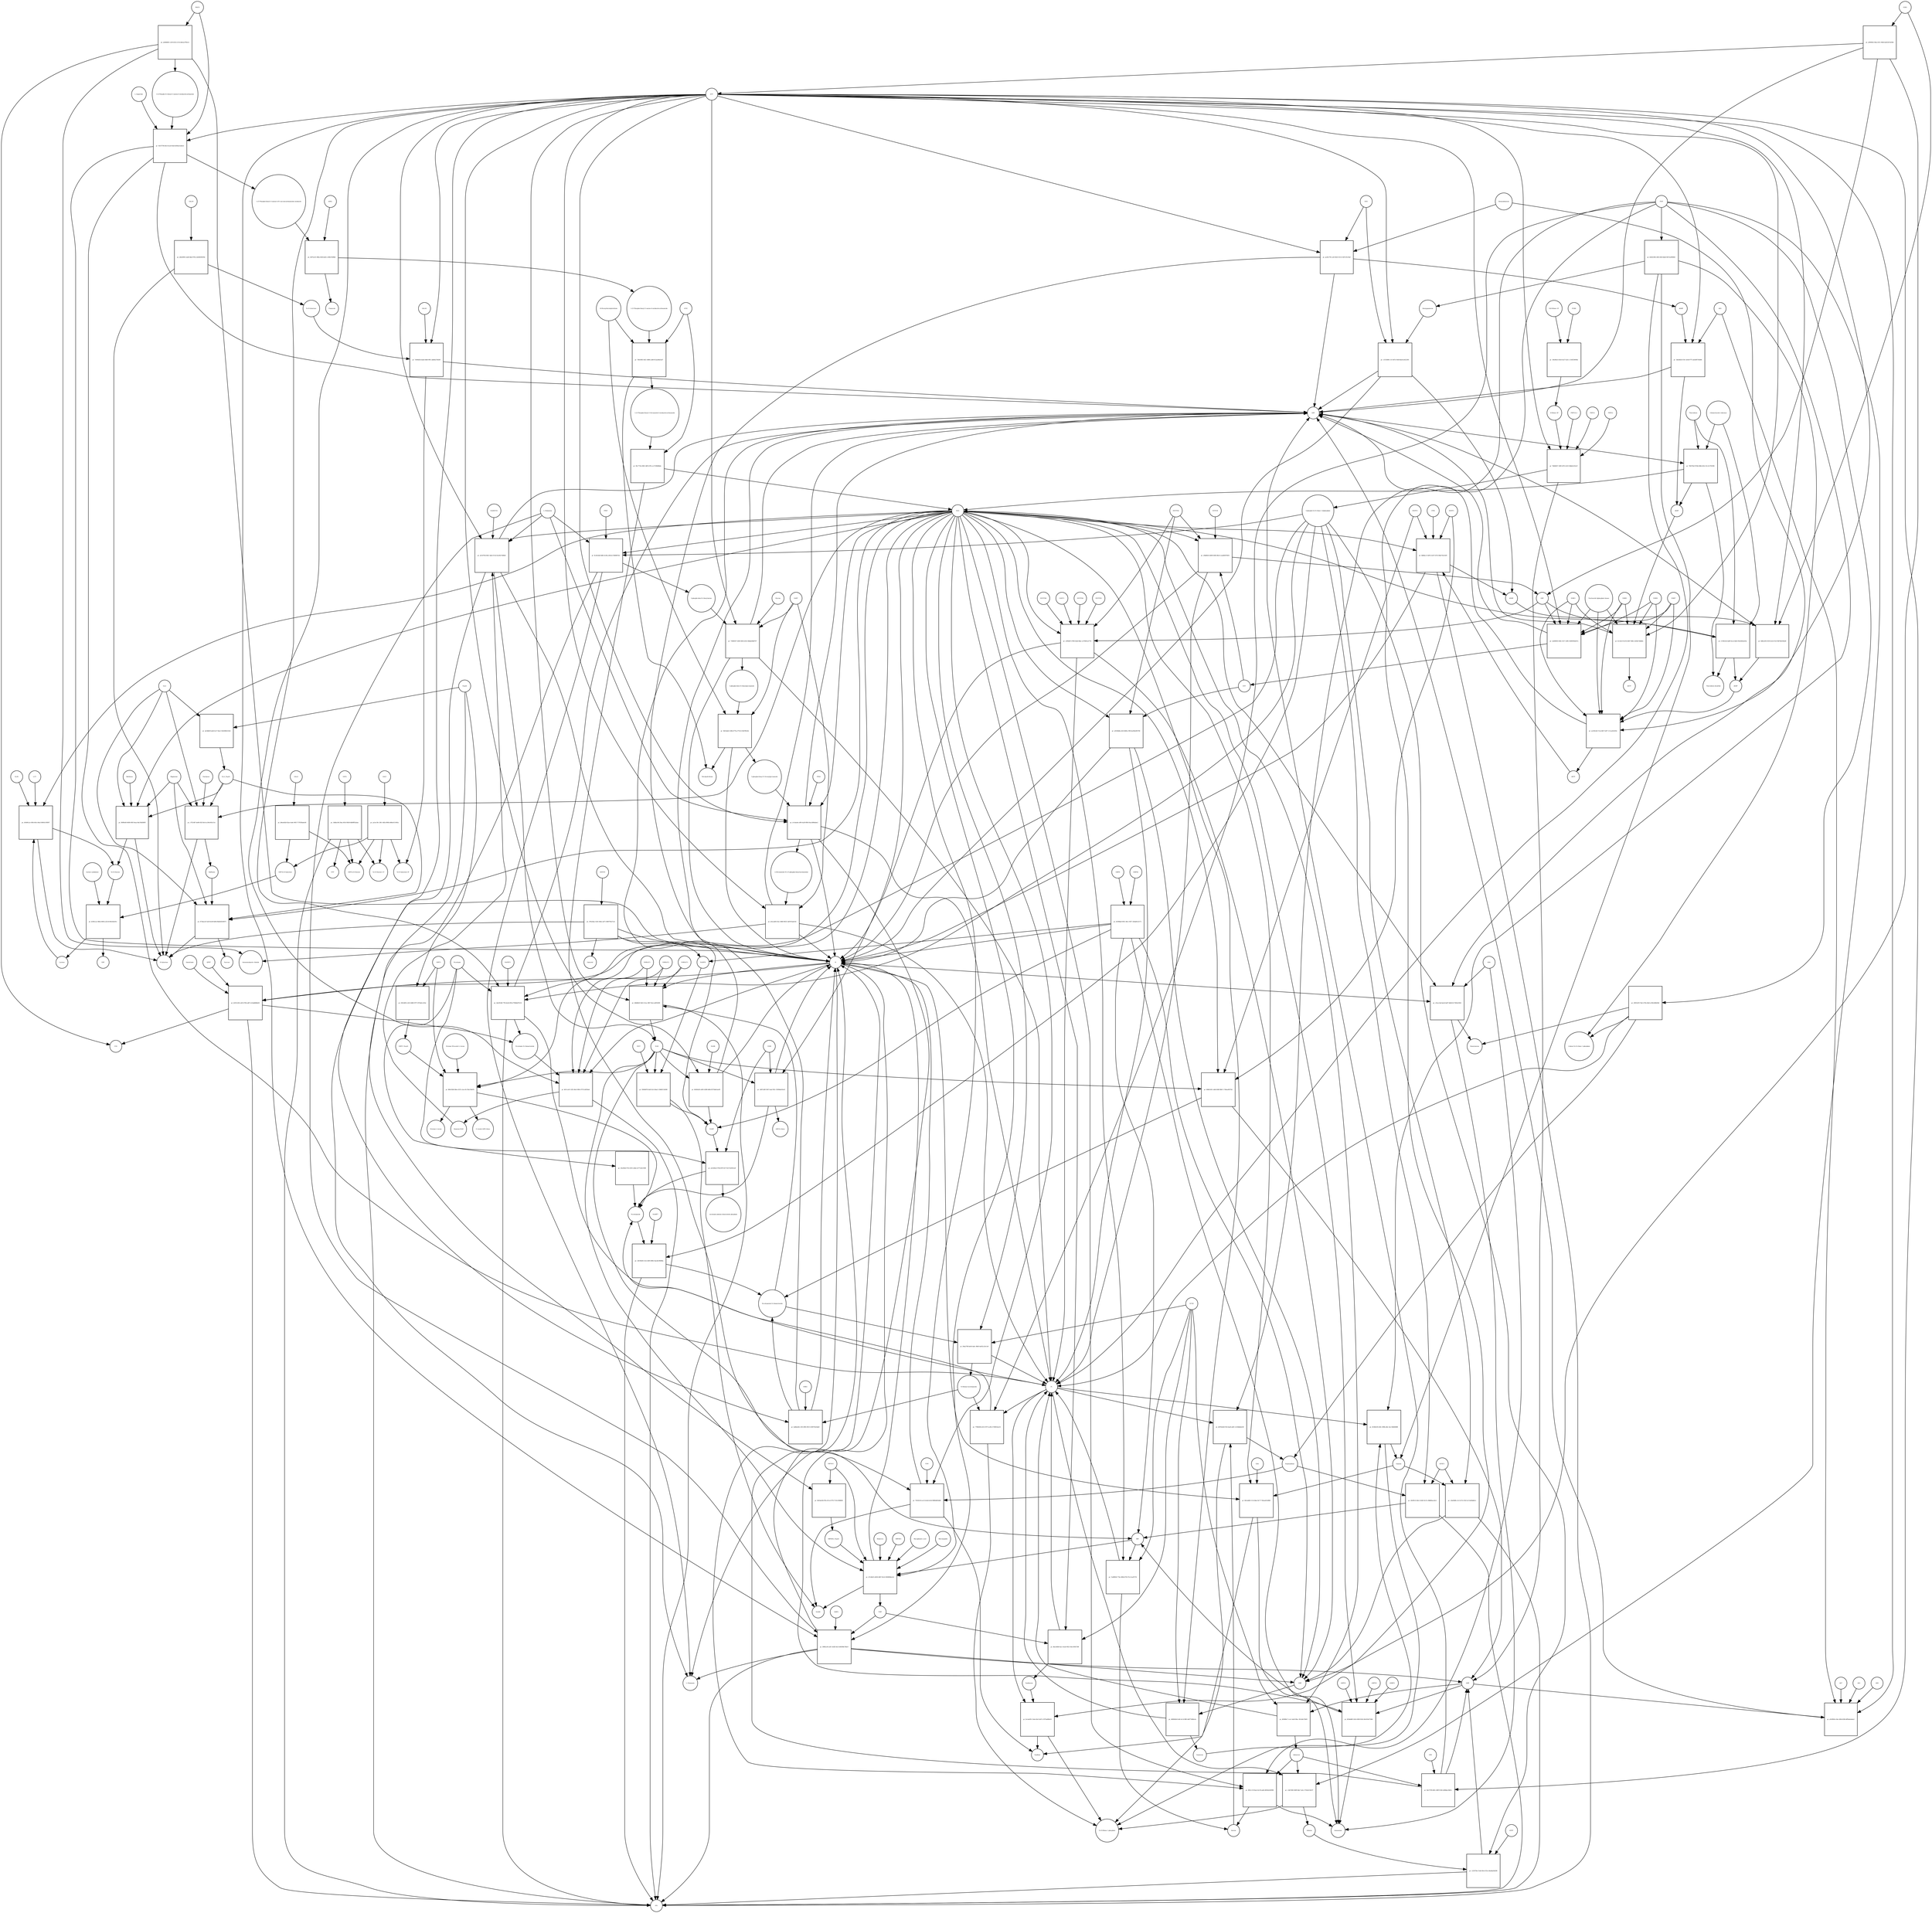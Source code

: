 strict digraph  {
"pr_d2b20092-2ad6-4baf-870e-2d2465f4595b" [annotation="", bipartite=1, cls=process, fontsize=4, label="pr_d2b20092-2ad6-4baf-870e-2d2465f4595b", shape=square];
"D-Galactose" [annotation="urn_miriam_obo.chebi_CHEBI%3A27667|urn_miriam_pubchem.compound_439353", bipartite=0, cls="simple chemical", fontsize=4, label="D-Galactose", shape=circle];
"Î±-D-Galactose" [annotation="urn_miriam_obo.chebi_CHEBI%3A28061|urn_miriam_pubchem.compound_439357", bipartite=0, cls="simple chemical", fontsize=4, label="Î±-D-Galactose", shape=circle];
GALM [annotation="", bipartite=0, cls=macromolecule, fontsize=4, label=GALM, shape=circle];
"pr_7e964d1b-babd-44d6-9f61-abb8ea7b026f" [annotation="", bipartite=1, cls=process, fontsize=4, label="pr_7e964d1b-babd-44d6-9f61-abb8ea7b026f", shape=square];
"Î±-D-Galactose-1P" [annotation="urn_miriam_obo.chebi_CHEBI%3A17973|urn_miriam_pubchem.compound_123912", bipartite=0, cls="simple chemical", fontsize=4, label="Î±-D-Galactose-1P", shape=circle];
GALK1 [annotation="", bipartite=0, cls=macromolecule, fontsize=4, label=GALK1, shape=circle];
ATP [annotation="urn_miriam_obo.chebi_CHEBI%3A15422|urn_miriam_pubchem.compound_5957", bipartite=0, cls="simple chemical", fontsize=4, label=ATP, shape=circle];
ADP [annotation="urn_miriam_obo.chebi_CHEBI%3A16761|urn_miriam_pubchem.compound_6022", bipartite=0, cls="simple chemical", fontsize=4, label=ADP, shape=circle];
"pr_aa1ec30c-20fc-4d5a-806b-d44bc611063a" [annotation="", bipartite=1, cls=process, fontsize=4, label="pr_aa1ec30c-20fc-4d5a-806b-d44bc611063a", shape=square];
"UDP-Î±-D-Galactose" [annotation="urn_miriam_obo.chebi_CHEBI%3A66914|urn_miriam_pubchem.compound_18068", bipartite=0, cls="simple chemical", fontsize=4, label="UDP-Î±-D-Galactose", shape=circle];
GALT [annotation="", bipartite=0, cls=macromolecule, fontsize=4, label=GALT, shape=circle];
"UDP-Î±-D-Glucose" [annotation="urn_miriam_obo.chebi_CHEBI%3A46229|urn_miriam_pubchem.compound_8629", bipartite=0, cls="simple chemical", fontsize=4, label="UDP-Î±-D-Glucose", shape=circle];
"Î±-D-Glucose-1-P" [annotation="urn_miriam_obo.chebi_CHEBI%3A29042|urn_miriam_pubchem.compound_439165", bipartite=0, cls="simple chemical", fontsize=4, label="Î±-D-Glucose-1-P", shape=circle];
"pr_1ddba148-29aa-401d-9b38-6db9ff02abac" [annotation="", bipartite=1, cls=process, fontsize=4, label="pr_1ddba148-29aa-401d-9b38-6db9ff02abac", shape=square];
UGP2 [annotation="", bipartite=0, cls=macromolecule, fontsize=4, label=UGP2, shape=circle];
PPi [annotation="urn_miriam_obo.chebi_CHEBI%3A18361|urn_miriam_pubchem.compound_644102", bipartite=0, cls="simple chemical", fontsize=4, label=PPi, shape=circle];
UTP [annotation="urn_miriam_obo.chebi_CHEBI%3A15713|urn_miriam_pubchem.compound_6133", bipartite=0, cls="simple chemical", fontsize=4, label=UTP, shape=circle];
"pr_b8ea4d2d-62ae-4a4e-94f3-717835bade36" [annotation="", bipartite=1, cls=process, fontsize=4, label="pr_b8ea4d2d-62ae-4a4e-94f3-717835bade36", shape=square];
GALE [annotation="", bipartite=0, cls=macromolecule, fontsize=4, label=GALE, shape=circle];
Lactose [annotation="urn_miriam_obo.chebi_CHEBI%3A17716|urn_miriam_pubchem.compound_440995", bipartite=0, cls="simple chemical", fontsize=4, label=Lactose, shape=circle];
"pr_d16d9c2a-418b-441e-b9a3-fd943c595f67" [annotation="", bipartite=1, cls=process, fontsize=4, label="pr_d16d9c2a-418b-441e-b9a3-fd943c595f67", shape=square];
GLB1 [annotation="", bipartite=0, cls=macromolecule, fontsize=4, label=GLB1, shape=circle];
LCT [annotation="", bipartite=0, cls=macromolecule, fontsize=4, label=LCT, shape=circle];
H2O [annotation="urn_miriam_obo.chebi_CHEBI%3A15377|urn_miriam_pubchem.compound_962", bipartite=0, cls="simple chemical", fontsize=4, label=H2O, shape=circle];
"Î±-D-Glucose" [annotation="urn_miriam_obo.chebi_CHEBI%3A28102|urn_miriam_pubchem.compound_79025", bipartite=0, cls="simple chemical", fontsize=4, label="Î±-D-Glucose", shape=circle];
"pr_195e2bac-b1d1-48ee-ab71-64f6793a7ccb" [annotation="", bipartite=1, cls=process, fontsize=4, label="pr_195e2bac-b1d1-48ee-ab71-64f6793a7ccb", shape=square];
Galacitol [annotation="urn_miriam_obo.chebi_CHEBI%3A16813|urn_miriam_pubchem.compound_11850", bipartite=0, cls="simple chemical", fontsize=4, label=Galacitol, shape=circle];
AKR1B1 [annotation="", bipartite=0, cls=macromolecule, fontsize=4, label=AKR1B1, shape=circle];
NADP [annotation="urn_miriam_obo.chebi_CHEBI%3A18009|urn_miriam_pubchem.compound_5886", bipartite=0, cls="simple chemical", fontsize=4, label=NADP, shape=circle];
NADPH [annotation="urn_miriam_obo.chebi_CHEBI%3A16474|urn_miriam_pubchem.compound_5884", bipartite=0, cls="simple chemical", fontsize=4, label=NADPH, shape=circle];
H [annotation="urn_miriam_obo.chebi_CHEBI%3A24636|urn_miriam_pubchem.compound_1038", bipartite=0, cls="simple chemical", fontsize=4, label=H, shape=circle];
Melibiose [annotation="urn_miriam_obo.chebi_CHEBI%3A28053|urn_miriam_pubchem.compound_440658", bipartite=0, cls="simple chemical", fontsize=4, label=Melibiose, shape=circle];
"pr_f60f8e40-6608-495f-9eaa-66a7bd5bff4f" [annotation="", bipartite=1, cls=process, fontsize=4, label="pr_f60f8e40-6608-495f-9eaa-66a7bd5bff4f", shape=square];
GLA [annotation="", bipartite=0, cls=macromolecule, fontsize=4, label=GLA, shape=circle];
GLA_Nsp14 [annotation="", bipartite=0, cls=complex, fontsize=4, label=GLA_Nsp14, shape=circle];
Migalastat [annotation="urn_miriam_pubmed_10866822|urn_miriam_obo.chebi_CHEBI%3A135923|urn_miriam_pubchem.compound_176077", bipartite=0, cls="simple chemical", fontsize=4, label=Migalastat, shape=circle];
Raffinose [annotation="urn_miriam_obo.chebi_CHEBI%3A16634|urn_miriam_pubchem.compound_439242", bipartite=0, cls="simple chemical", fontsize=4, label=Raffinose, shape=circle];
"pr_6724ace0-5e28-4cb9-8e9b-9bd2629c8673" [annotation="", bipartite=1, cls=process, fontsize=4, label="pr_6724ace0-5e28-4cb9-8e9b-9bd2629c8673", shape=square];
Sucrose [annotation="urn_miriam_obo.chebi_CHEBI%3A17992|urn_miriam_pubchem.compound_5988", bipartite=0, cls="simple chemical", fontsize=4, label=Sucrose, shape=circle];
"pr_b339ccac-8b0a-404f-ac2b-0c94cb5dc81c" [annotation="", bipartite=1, cls=process, fontsize=4, label="pr_b339ccac-8b0a-404f-ac2b-0c94cb5dc81c", shape=square];
"lactose synthetase" [annotation="", bipartite=0, cls=complex, fontsize=4, label="lactose synthetase", shape=circle];
UDP [annotation="urn_miriam_obo.chebi_CHEBI%3A17659|urn_miriam_pubchem.compound_6031", bipartite=0, cls="simple chemical", fontsize=4, label=UDP, shape=circle];
Stachyose [annotation="urn_miriam_obo.chebi_CHEBI%3A17164|urn_miriam_pubchem.compound_439531", bipartite=0, cls="simple chemical", fontsize=4, label=Stachyose, shape=circle];
"pr_c7f21487-de88-452f-bfcd-a106c002c51e" [annotation="", bipartite=1, cls=process, fontsize=4, label="pr_c7f21487-de88-452f-bfcd-a106c002c51e", shape=square];
NAD [annotation="urn_miriam_obo.chebi_CHEBI%3A15846|urn_miriam_pubchem.compound_5892", bipartite=0, cls="simple chemical", fontsize=4, label=NAD, shape=circle];
"pr_9d30d2d3-a083-4288-b46b-8575dbe5ae85" [annotation="", bipartite=1, cls=process, fontsize=4, label="pr_9d30d2d3-a083-4288-b46b-8575dbe5ae85", shape=square];
NADK [annotation="", bipartite=0, cls=macromolecule, fontsize=4, label=NADK, shape=circle];
"pr_926d0d76-fabf-42c4-bba3-138d6313d380" [annotation="", bipartite=1, cls=process, fontsize=4, label="pr_926d0d76-fabf-42c4-bba3-138d6313d380", shape=square];
NADH [annotation="urn_miriam_obo.chebi_CHEBI%3A16908|urn_miriam_pubchem.compound_439153", bipartite=0, cls="simple chemical", fontsize=4, label=NADH, shape=circle];
NNT [annotation="", bipartite=0, cls=macromolecule, fontsize=4, label=NNT, shape=circle];
"Deamino-NAD" [annotation="urn_miriam_obo.chebi_CHEBI%3A18304|urn_miriam_pubchem.compound_135421870", bipartite=0, cls="simple chemical", fontsize=4, label="Deamino-NAD", shape=circle];
"pr_a013f764-0821-4ab2-911d-0ce8527489d3" [annotation="", bipartite=1, cls=process, fontsize=4, label="pr_a013f764-0821-4ab2-911d-0ce8527489d3", shape=square];
NADSYN1 [annotation=urn_miriam_pubmed_12547821, bipartite=0, cls=macromolecule, fontsize=4, label=NADSYN1, shape=circle];
"L-Glutamine" [annotation="urn_miriam_obo.chebi_CHEBI%3A18050|urn_miriam_pubchem.compound_5961", bipartite=0, cls="simple chemical", fontsize=4, label="L-Glutamine", shape=circle];
"L-Glutamate" [annotation="urn_miriam_obo.chebi_CHEBI%3A16015|urn_miriam_pubchem.compound_33032", bipartite=0, cls="simple chemical", fontsize=4, label="L-Glutamate", shape=circle];
"Nicotinamide D-ribonucleotide" [annotation="urn_miriam_obo.chebi_CHEBI%3A16171|urn_miriam_pubchem.compound_14180", bipartite=0, cls="simple chemical", fontsize=4, label="Nicotinamide D-ribonucleotide", shape=circle];
"pr_64b86d1f-4b31-41ac-8857-8ecca4f50309" [annotation="", bipartite=1, cls=process, fontsize=4, label="pr_64b86d1f-4b31-41ac-8857-8ecca4f50309", shape=square];
NMNAT2 [annotation=urn_miriam_pubmed_12359228, bipartite=0, cls=macromolecule, fontsize=4, label=NMNAT2, shape=circle];
NMNAT1 [annotation=urn_miriam_pubmed_12359228, bipartite=0, cls=macromolecule, fontsize=4, label=NMNAT1, shape=circle];
NMNAT3 [annotation=urn_miriam_pubmed_17402747, bipartite=0, cls=macromolecule, fontsize=4, label=NMNAT3, shape=circle];
"pr_668d1445-cddd-40d0-8b61-17d4aa0057b2" [annotation="", bipartite=1, cls=process, fontsize=4, label="pr_668d1445-cddd-40d0-8b61-17d4aa0057b2", shape=square];
ENPP1 [annotation="", bipartite=0, cls=macromolecule, fontsize=4, label=ENPP1, shape=circle];
ENPP3 [annotation="", bipartite=0, cls=macromolecule, fontsize=4, label=ENPP3, shape=circle];
AMP [annotation="urn_miriam_obo.chebi_CHEBI%3A16027|urn_miriam_pubchem.compound_6083", bipartite=0, cls="simple chemical", fontsize=4, label=AMP, shape=circle];
"N-Ribosyl-nicotinamide" [annotation="urn_miriam_obo.chebi_CHEBI%3A15927|urn_miriam_pubchem.compound_439924", bipartite=0, cls="simple chemical", fontsize=4, label="N-Ribosyl-nicotinamide", shape=circle];
"pr_fad8ea9d-c185-4992-9615-4189745e9ab9" [annotation="", bipartite=1, cls=process, fontsize=4, label="pr_fad8ea9d-c185-4992-9615-4189745e9ab9", shape=square];
NRK1 [annotation="", bipartite=0, cls=macromolecule, fontsize=4, label=NRK1, shape=circle];
"pr_f4da3768-be64-4a6c-9b60-4a052c24c1e8" [annotation="", bipartite=1, cls=process, fontsize=4, label="pr_f4da3768-be64-4a6c-9b60-4a052c24c1e8", shape=square];
NT5E [annotation=urn_miriam_pubmed_2848759, bipartite=0, cls=macromolecule, fontsize=4, label=NT5E, shape=circle];
Pi [annotation="urn_miriam_obo.chebi_CHEBI%3A18367|urn_miriam_pubchem.compound_1061", bipartite=0, cls="simple chemical", fontsize=4, label=Pi, shape=circle];
Nicotinate [annotation="urn_miriam_obo.chebi_CHEBI%3A32544|urn_miriam_pubchem.compound_937", bipartite=0, cls="simple chemical", fontsize=4, label=Nicotinate, shape=circle];
"pr_ee25d5a5-f70d-4f76-9c7f-0e71d3501a5f" [annotation="", bipartite=1, cls=process, fontsize=4, label="pr_ee25d5a5-f70d-4f76-9c7f-0e71d3501a5f", shape=square];
Nicotinamide [annotation="urn_miriam_obo.chebi_CHEBI%3A17154|urn_miriam_pubchem.compound_936", bipartite=0, cls="simple chemical", fontsize=4, label=Nicotinamide, shape=circle];
CD38 [annotation=urn_miriam_pubmed_16690024, bipartite=0, cls=macromolecule, fontsize=4, label=CD38, shape=circle];
"nicotinate-adenine dinucleotide phosphate" [annotation="urn_miriam_obo.chebi_CHEBI%3A75967|urn_miriam_pubchem.compound_71768143", bipartite=0, cls="simple chemical", fontsize=4, label="nicotinate-adenine dinucleotide phosphate", shape=circle];
"pr_33b7db58-212e-4d93-889e-0aa3dc96088a" [annotation="", bipartite=1, cls=process, fontsize=4, label="pr_33b7db58-212e-4d93-889e-0aa3dc96088a", shape=square];
NAMPT [annotation="", bipartite=0, cls=macromolecule, fontsize=4, label=NAMPT, shape=circle];
"5-phospho-Î±-D-ribose 1-diphosphate" [annotation="urn_miriam_obo.chebi_CHEBI%3A17111|urn_miriam_pubchem.compound_7339", bipartite=0, cls="simple chemical", fontsize=4, label="5-phospho-Î±-D-ribose 1-diphosphate", shape=circle];
"pr_77864456-ef23-4707-ac8f-a7190032a231" [annotation="", bipartite=1, cls=process, fontsize=4, label="pr_77864456-ef23-4707-ac8f-a7190032a231", shape=square];
PNP [annotation="", bipartite=0, cls=macromolecule, fontsize=4, label=PNP, shape=circle];
"Î±-D-Ribose 1-phosphate" [annotation="urn_miriam_obo.chebi_CHEBI%3A16300|urn_miriam_pubchem.compound_439236", bipartite=0, cls="simple chemical", fontsize=4, label="Î±-D-Ribose 1-phosphate", shape=circle];
"pr_884c92b0-b8ee-4331-a1ae-8c15ba746d7b" [annotation="", bipartite=1, cls=process, fontsize=4, label="pr_884c92b0-b8ee-4331-a1ae-8c15ba746d7b", shape=square];
SIRT5 [annotation=urn_miriam_pubmed_17694089, bipartite=0, cls=macromolecule, fontsize=4, label=SIRT5, shape=circle];
SIRT5_Nsp14 [annotation="", bipartite=0, cls=complex, fontsize=4, label=SIRT5_Nsp14, shape=circle];
"Histone N6-acetyl-L-lysine" [annotation="urn_miriam_pubchem.substance_5094", bipartite=0, cls="simple chemical", fontsize=4, label="Histone N6-acetyl-L-lysine", shape=circle];
"O-Acetyl-ADP-ribose" [annotation="urn_miriam_obo.chebi_CHEBI%3A76279|urn_miriam_pubchem.compound_72193709", bipartite=0, cls="simple chemical", fontsize=4, label="O-Acetyl-ADP-ribose", shape=circle];
"Histone-L-lysine" [annotation="urn_miriam_obo.chebi_CHEBI%3A5738|urn_miriam_pubchem.substance_5447|urn_miriam_pubchem.substance_223439948", bipartite=0, cls="simple chemical", fontsize=4, label="Histone-L-lysine", shape=circle];
"pr_2d67a58f-5047-4aaf-9f2c-5500bda93e43" [annotation="", bipartite=1, cls=process, fontsize=4, label="pr_2d67a58f-5047-4aaf-9f2c-5500bda93e43", shape=square];
"ADP-D-ribose" [annotation="urn_miriam_obo.chebi_CHEBI%3A16960|urn_miriam_pubchem.compound_33576", bipartite=0, cls="simple chemical", fontsize=4, label="ADP-D-ribose", shape=circle];
"Nicotinate D-ribonucleotide" [annotation="urn_miriam_obo.chebi_CHEBI%3A15763|urn_miriam_pubchem.compound_121992", bipartite=0, cls="simple chemical", fontsize=4, label="Nicotinate D-ribonucleotide", shape=circle];
"pr_b611ca01-52f2-46a5-80fe-0757a3d55beb" [annotation="", bipartite=1, cls=process, fontsize=4, label="pr_b611ca01-52f2-46a5-80fe-0757a3d55beb", shape=square];
Quinolinate [annotation="urn_miriam_obo.chebi_CHEBI%3A16675|urn_miriam_pubchem.compound_1066", bipartite=0, cls="simple chemical", fontsize=4, label=Quinolinate, shape=circle];
"pr_b547a160-ce83-4784-a467-e23adb86bd20" [annotation="", bipartite=1, cls=process, fontsize=4, label="pr_b547a160-ce83-4784-a467-e23adb86bd20", shape=square];
QPRT [annotation="", bipartite=0, cls=macromolecule, fontsize=4, label=QPRT, shape=circle];
CO2 [annotation="urn_miriam_obo.chebi_CHEBI%3A16526|urn_miriam_pubchem.compound_280", bipartite=0, cls="simple chemical", fontsize=4, label=CO2, shape=circle];
"pr_2de391d8-77f6-4e2b-9f1b-f7964bd70135" [annotation="", bipartite=1, cls=process, fontsize=4, label="pr_2de391d8-77f6-4e2b-9f1b-f7964bd70135", shape=square];
NAPRT1 [annotation="", bipartite=0, cls=macromolecule, fontsize=4, label=NAPRT1, shape=circle];
"pr_55e2f0af-9722-4f31-a9ab-22771e0c5598" [annotation="", bipartite=1, cls=process, fontsize=4, label="pr_55e2f0af-9722-4f31-a9ab-22771e0c5598", shape=square];
"Î±D-Ribose 1P" [annotation="urn_miriam_obo.chebi_CHEBI%3A16300|urn_miriam_pubchem.compound_439236", bipartite=0, cls="simple chemical", fontsize=4, label="Î±D-Ribose 1P", shape=circle];
"pr_10b30dc4-45e4-4e27-b23c-c154f330094e" [annotation="", bipartite=1, cls=process, fontsize=4, label="pr_10b30dc4-45e4-4e27-b23c-c154f330094e", shape=square];
"D-Ribose 5P" [annotation="urn_miriam_obo.chebi_CHEBI%3A78679|urn_miriam_pubchem.compound_439167", bipartite=0, cls="simple chemical", fontsize=4, label="D-Ribose 5P", shape=circle];
PGM2 [annotation="", bipartite=0, cls=macromolecule, fontsize=4, label=PGM2, shape=circle];
"pr_7b844927-3495-497e-8c5f-28defa316c2f" [annotation="", bipartite=1, cls=process, fontsize=4, label="pr_7b844927-3495-497e-8c5f-28defa316c2f", shape=square];
PRPS1 [annotation="", bipartite=0, cls=macromolecule, fontsize=4, label=PRPS1, shape=circle];
PRPS2 [annotation="", bipartite=0, cls=macromolecule, fontsize=4, label=PRPS2, shape=circle];
PRPS1L1 [annotation="", bipartite=0, cls=macromolecule, fontsize=4, label=PRPS1L1, shape=circle];
"pr_8c26cb4d-4d82-4c9b-a18b-dc7df4f807b3" [annotation="", bipartite=1, cls=process, fontsize=4, label="pr_8c26cb4d-4d82-4c9b-a18b-dc7df4f807b3", shape=square];
"5-phospho-beta-D-ribosylamine" [annotation="urn_miriam_obo.chebi_CHEBI%3A37737|urn_miriam_pubchem.compound_439905", bipartite=0, cls="simple chemical", fontsize=4, label="5-phospho-beta-D-ribosylamine", shape=circle];
PPAT [annotation="", bipartite=0, cls=macromolecule, fontsize=4, label=PPAT, shape=circle];
"pr_73666507-4360-4002-b352-0bbba96d0707" [annotation="", bipartite=1, cls=process, fontsize=4, label="pr_73666507-4360-4002-b352-0bbba96d0707", shape=square];
"5-phospho-beta-D-ribosylglycinamide" [annotation="urn_miriam_obo.chebi_CHEBI%3A143788|urn_miriam_pubchem.compound_129630972", bipartite=0, cls="simple chemical", fontsize=4, label="5-phospho-beta-D-ribosylglycinamide", shape=circle];
GART [annotation="", bipartite=0, cls=macromolecule, fontsize=4, label=GART, shape=circle];
Glycine [annotation="urn_miriam_obo.chebi_CHEBI%3A15428|urn_miriam_pubchem.compound_750", bipartite=0, cls="simple chemical", fontsize=4, label=Glycine, shape=circle];
"pr_38c9ede0-328b-477b-a776-fc103d78fc4b" [annotation="", bipartite=1, cls=process, fontsize=4, label="pr_38c9ede0-328b-477b-a776-fc103d78fc4b", shape=square];
"5-phosphoribosyl-N-formylglycinamide" [annotation="urn_miriam_pubchem.compound_129652037", bipartite=0, cls="simple chemical", fontsize=4, label="5-phosphoribosyl-N-formylglycinamide", shape=circle];
"10-Formyltetrahydrofolate" [annotation="urn_miriam_obo.chebi_CHEBI%3A15637|urn_miriam_pubchem.compound_135450591", bipartite=0, cls="simple chemical", fontsize=4, label="10-Formyltetrahydrofolate", shape=circle];
Tetrahydrofolate [annotation="urn_miriam_obo.chebi_CHEBI%3A67016|urn_miriam_pubchem.compound_135444742", bipartite=0, cls="simple chemical", fontsize=4, label=Tetrahydrofolate, shape=circle];
"pr_e1cbaa4e-a9f4-4a28-8f44-9aa1d86dabe2" [annotation="", bipartite=1, cls=process, fontsize=4, label="pr_e1cbaa4e-a9f4-4a28-8f44-9aa1d86dabe2", shape=square];
"2-(Formamido)-N1-(5'-phosphoribosyl)acetamidine" [annotation="urn_miriam_pubchem.compound_5462266", bipartite=0, cls="simple chemical", fontsize=4, label="2-(Formamido)-N1-(5'-phosphoribosyl)acetamidine", shape=circle];
PFAS [annotation="", bipartite=0, cls=macromolecule, fontsize=4, label=PFAS, shape=circle];
"pr_d1ecad03-f2ec-4660-9635-1dd7d7ade102" [annotation="", bipartite=1, cls=process, fontsize=4, label="pr_d1ecad03-f2ec-4660-9635-1dd7d7ade102", shape=square];
"Aminoimidazole ribotide" [annotation="urn_miriam_obo.chebi_CHEBI%3A138560|urn_miriam_pubchem.compound_161500", bipartite=0, cls="simple chemical", fontsize=4, label="Aminoimidazole ribotide", shape=circle];
"pr_ab946685-1c49-4322-a7c8-eb6cae7fb5c4" [annotation="", bipartite=1, cls=process, fontsize=4, label="pr_ab946685-1c49-4322-a7c8-eb6cae7fb5c4", shape=square];
"1-(5-Phospho-D-ribosyl)-5-amino-4-imidazolecarboxylate" [annotation="urn_miriam_obo.chebi_CHEBI%3A28413|urn_miriam_pubchem.compound_165388", bipartite=0, cls="simple chemical", fontsize=4, label="1-(5-Phospho-D-ribosyl)-5-amino-4-imidazolecarboxylate", shape=circle];
PAICS [annotation="", bipartite=0, cls=macromolecule, fontsize=4, label=PAICS, shape=circle];
"pr_91b75794-6fc6-4ca9-83e8-d056ecfed4c4" [annotation="", bipartite=1, cls=process, fontsize=4, label="pr_91b75794-6fc6-4ca9-83e8-d056ecfed4c4", shape=square];
"1-(5'-Phosphoribosyl)-5-amino-4-(N-succinocarboxamide)-imidazole" [annotation="urn_miriam_obo.chebi_CHEBI%3A18319|urn_miriam_pubchem.compound_160666", bipartite=0, cls="simple chemical", fontsize=4, label="1-(5'-Phosphoribosyl)-5-amino-4-(N-succinocarboxamide)-imidazole", shape=circle];
"L-Aspartate" [annotation="urn_miriam_obo.chebi_CHEBI%3A17053|urn_miriam_pubchem.compound_5960", bipartite=0, cls="simple chemical", fontsize=4, label="L-Aspartate", shape=circle];
"pr_6397ac01-986a-4f28-be62-c298cf53f8b4" [annotation="", bipartite=1, cls=process, fontsize=4, label="pr_6397ac01-986a-4f28-be62-c298cf53f8b4", shape=square];
"1-(5'-Phosphoribosyl)-5-amino-4-imidazolecarboxamide" [annotation="urn_miriam_obo.chebi_CHEBI%3A18406|urn_miriam_pubchem.compound_65110", bipartite=0, cls="simple chemical", fontsize=4, label="1-(5'-Phosphoribosyl)-5-amino-4-imidazolecarboxamide", shape=circle];
ADSL [annotation="", bipartite=0, cls=macromolecule, fontsize=4, label=ADSL, shape=circle];
Fumarate [annotation="urn_miriam_obo.chebi_CHEBI%3A29806|urn_miriam_pubchem.compound_5460307", bipartite=0, cls="simple chemical", fontsize=4, label=Fumarate, shape=circle];
"pr_7d9cf083-4421-4884-a3d8-812aa0be5a47" [annotation="", bipartite=1, cls=process, fontsize=4, label="pr_7d9cf083-4421-4884-a3d8-812aa0be5a47", shape=square];
"1-(5'-Phosphoribosyl)-5-formamido-4-imidazolecarboxamide" [annotation="urn_miriam_obo.chebi_CHEBI%3A18381|urn_miriam_pubchem.compound_166760", bipartite=0, cls="simple chemical", fontsize=4, label="1-(5'-Phosphoribosyl)-5-formamido-4-imidazolecarboxamide", shape=circle];
ATIC [annotation="", bipartite=0, cls=macromolecule, fontsize=4, label=ATIC, shape=circle];
"pr_85c771fa-0061-46f5-b79c-ec57289d0bdc" [annotation="", bipartite=1, cls=process, fontsize=4, label="pr_85c771fa-0061-46f5-b79c-ec57289d0bdc", shape=square];
IMP [annotation="urn_miriam_obo.chebi_CHEBI%3A17202|urn_miriam_pubchem.compound_135398640", bipartite=0, cls="simple chemical", fontsize=4, label=IMP, shape=circle];
"pr_47c6b415-d818-4967-82c6-93f4f084a5cd" [annotation="", bipartite=1, cls=process, fontsize=4, label="pr_47c6b415-d818-4967-82c6-93f4f084a5cd", shape=square];
XMP [annotation="urn_miriam_obo.chebi_CHEBI%3A15652|urn_miriam_pubchem.compound_73323", bipartite=0, cls="simple chemical", fontsize=4, label=XMP, shape=circle];
IMPDH1 [annotation="", bipartite=0, cls=macromolecule, fontsize=4, label=IMPDH1, shape=circle];
IMPDH2 [annotation="", bipartite=0, cls=macromolecule, fontsize=4, label=IMPDH2, shape=circle];
IMPDH2_Nsp14 [annotation="", bipartite=0, cls=complex, fontsize=4, label=IMPDH2_Nsp14, shape=circle];
"Mycophenolic acid" [annotation="urn_miriam_pubmed_5799033|urn_miriam_obo.chebi_CHEBI%3A168396|urn_miriam_pubchem.compound_446541", bipartite=0, cls="simple chemical", fontsize=4, label="Mycophenolic acid", shape=circle];
Merimepodib [annotation="urn_miriam_pubmed_10878288|urn_miriam_pubchem.compound_53241", bipartite=0, cls="simple chemical", fontsize=4, label=Merimepodib, shape=circle];
Ribavirin [annotation="urn_miriam_pubmed_22555152|urn_miriam_obo.chebi_CHEBI%3A63580|urn_miriam_pubchem.compound_37542", bipartite=0, cls="simple chemical", fontsize=4, label=Ribavirin, shape=circle];
"pr_598fea36-a261-4e8b-9ee5-b08398e78dc8" [annotation="", bipartite=1, cls=process, fontsize=4, label="pr_598fea36-a261-4e8b-9ee5-b08398e78dc8", shape=square];
GMP [annotation="urn_miriam_obo.chebi_CHEBI%3A17345|urn_miriam_pubchem.compound_135398631", bipartite=0, cls="simple chemical", fontsize=4, label=GMP, shape=circle];
GMPS [annotation=urn_miriam_pubmed_8089153, bipartite=0, cls=macromolecule, fontsize=4, label=GMPS, shape=circle];
"pr_af00f402-f44a-4351-9040-be82347e0384" [annotation="", bipartite=1, cls=process, fontsize=4, label="pr_af00f402-f44a-4351-9040-be82347e0384", shape=square];
GDP [annotation="urn_miriam_obo.chebi_CHEBI%3A17552|urn_miriam_pubchem.compound_135398619", bipartite=0, cls="simple chemical", fontsize=4, label=GDP, shape=circle];
GUK1 [annotation=urn_miriam_pubmed_8663313, bipartite=0, cls=macromolecule, fontsize=4, label=GUK1, shape=circle];
"pr_2a849003-040c-4517-a981-0280509a647a" [annotation="", bipartite=1, cls=process, fontsize=4, label="pr_2a849003-040c-4517-a981-0280509a647a", shape=square];
GTP [annotation="urn_miriam_obo.chebi_CHEBI%3A15996|urn_miriam_pubchem.compound_35398633", bipartite=0, cls="simple chemical", fontsize=4, label=GTP, shape=circle];
NME3 [annotation="", bipartite=0, cls=macromolecule, fontsize=4, label=NME3, shape=circle];
"Nucleoside diphosphate kinase" [annotation="", bipartite=0, cls=complex, fontsize=4, label="Nucleoside diphosphate kinase", shape=circle];
NME5 [annotation="", bipartite=0, cls=macromolecule, fontsize=4, label=NME5, shape=circle];
NME6 [annotation="", bipartite=0, cls=macromolecule, fontsize=4, label=NME6, shape=circle];
NME7 [annotation="", bipartite=0, cls=macromolecule, fontsize=4, label=NME7, shape=circle];
"pr_e7e85c8e-ba89-4ca2-bb43-09a382fae63a" [annotation="", bipartite=1, cls=process, fontsize=4, label="pr_e7e85c8e-ba89-4ca2-bb43-09a382fae63a", shape=square];
dGDP [annotation="urn_miriam_obo.chebi_CHEBI%3A28862|urn_miriam_pubchem.compound_135398595", bipartite=0, cls="simple chemical", fontsize=4, label=dGDP, shape=circle];
"ribonucleoside reductase" [annotation="", bipartite=0, cls=complex, fontsize=4, label="ribonucleoside reductase", shape=circle];
Thioredoxin [annotation="urn_miriam_obo.chebi_CHEBI%3A15033|urn_miriam_pubchem.substance_223441017|urn_miriam_pubchem.substance_3635", bipartite=0, cls="simple chemical", fontsize=4, label=Thioredoxin, shape=circle];
"Thioredoxin disulfide" [annotation="urn_miriam_obo.chebi_CHEBI%3A18191|urn_miriam_pubchem.substance_11533266|urn_miriam_pubchem.substance_3636", bipartite=0, cls="simple chemical", fontsize=4, label="Thioredoxin disulfide", shape=circle];
"pr_ee183c6d-7c5a-4827-b3f7-111ca432293c" [annotation="", bipartite=1, cls=process, fontsize=4, label="pr_ee183c6d-7c5a-4827-b3f7-111ca432293c", shape=square];
dGTP [annotation="urn_miriam_obo.chebi_CHEBI%3A16497|urn_miriam_pubchem.compound_135398599", bipartite=0, cls="simple chemical", fontsize=4, label=dGTP, shape=circle];
dGMP [annotation="urn_miriam_obo.chebi_CHEBI%3A16192|urn_miriam_pubchem.compound_135398597", bipartite=0, cls="simple chemical", fontsize=4, label=dGMP, shape=circle];
"pr_8d8caf36-503f-4cb3-b7af-9467bd100a68" [annotation="", bipartite=1, cls=process, fontsize=4, label="pr_8d8caf36-503f-4cb3-b7af-9467bd100a68", shape=square];
Deoxyguanosine [annotation="urn_miriam_obo.chebi_CHEBI%3A17172|urn_miriam_pubchem.compound_135398592", bipartite=0, cls="simple chemical", fontsize=4, label=Deoxyguanosine, shape=circle];
"pr_c5155808-c11f-467e-9438-bbc6ce622395" [annotation="", bipartite=1, cls=process, fontsize=4, label="pr_c5155808-c11f-467e-9438-bbc6ce622395", shape=square];
DCK [annotation="", bipartite=0, cls=macromolecule, fontsize=4, label=DCK, shape=circle];
"pr_82d52396-c685-4f28-8ab6-9637ae900661" [annotation="", bipartite=1, cls=process, fontsize=4, label="pr_82d52396-c685-4f28-8ab6-9637ae900661", shape=square];
Guanine [annotation="urn_miriam_obo.chebi_CHEBI%3A16235|urn_miriam_pubchem.compound_135398634", bipartite=0, cls="simple chemical", fontsize=4, label=Guanine, shape=circle];
"2-deoxy-Î±-D-ribose 1-phosphate" [annotation="urn_miriam_obo.chebi_CHEBI%3A28542|urn_miriam_pubchem.compound_439287", bipartite=0, cls="simple chemical", fontsize=4, label="2-deoxy-Î±-D-ribose 1-phosphate", shape=circle];
"pr_8dd0ac13-b87e-4c87-b72f-584e702c02f5" [annotation="", bipartite=1, cls=process, fontsize=4, label="pr_8dd0ac13-b87e-4c87-b72f-584e702c02f5", shape=square];
ITPA [annotation="", bipartite=0, cls=macromolecule, fontsize=4, label=ITPA, shape=circle];
"pr_c0ed3bfb-c2c5-417e-91d1-4c7ad54dde1c" [annotation="", bipartite=1, cls=process, fontsize=4, label="pr_c0ed3bfb-c2c5-417e-91d1-4c7ad54dde1c", shape=square];
HPRT1 [annotation="", bipartite=0, cls=macromolecule, fontsize=4, label=HPRT1, shape=circle];
Guanosine [annotation="urn_miriam_obo.chebi_CHEBI%3A16750|urn_miriam_pubchem.compound_135398635", bipartite=0, cls="simple chemical", fontsize=4, label=Guanosine, shape=circle];
"pr_45346c85-b36c-490b-afbc-4ec14b646688" [annotation="", bipartite=1, cls=process, fontsize=4, label="pr_45346c85-b36c-490b-afbc-4ec14b646688", shape=square];
"pr_46969d2d-fe46-4c14-9f6f-4d67744fbe3a" [annotation="", bipartite=1, cls=process, fontsize=4, label="pr_46969d2d-fe46-4c14-9f6f-4d67744fbe3a", shape=square];
"pr_e9bd0b14-b600-4836-86c0-cead49470655" [annotation="", bipartite=1, cls=process, fontsize=4, label="pr_e9bd0b14-b600-4836-86c0-cead49470655", shape=square];
ENTPD2 [annotation="", bipartite=0, cls=macromolecule, fontsize=4, label=ENTPD2, shape=circle];
NTPCR [annotation="", bipartite=0, cls=macromolecule, fontsize=4, label=NTPCR, shape=circle];
"pr_a933fddb-a526-4666-a788-4a204e093760" [annotation="", bipartite=1, cls=process, fontsize=4, label="pr_a933fddb-a526-4666-a788-4a204e093760", shape=square];
"pr_a599aff1-8788-44a8-8bac-a376061a377d" [annotation="", bipartite=1, cls=process, fontsize=4, label="pr_a599aff1-8788-44a8-8bac-a376061a377d", shape=square];
ENTPD4 [annotation="", bipartite=0, cls=macromolecule, fontsize=4, label=ENTPD4, shape=circle];
ENTPD5 [annotation="", bipartite=0, cls=macromolecule, fontsize=4, label=ENTPD5, shape=circle];
ENTPD6 [annotation="", bipartite=0, cls=macromolecule, fontsize=4, label=ENTPD6, shape=circle];
CANT1 [annotation="", bipartite=0, cls=macromolecule, fontsize=4, label=CANT1, shape=circle];
"pr_0cf00ba0-0051-46c1-9f27-320abf1e3172" [annotation="", bipartite=1, cls=process, fontsize=4, label="pr_0cf00ba0-0051-46c1-9f27-320abf1e3172", shape=square];
GMPR [annotation="", bipartite=0, cls=macromolecule, fontsize=4, label=GMPR, shape=circle];
GMPR2 [annotation="", bipartite=0, cls=macromolecule, fontsize=4, label=GMPR2, shape=circle];
Ammonium [annotation="urn_miriam_obo.chebi_CHEBI%3A28938|urn_miriam_pubchem.compound_223", bipartite=0, cls="simple chemical", fontsize=4, label=Ammonium, shape=circle];
"pr_825bd48f-2424-4589-9242-60c818e753b5" [annotation="", bipartite=1, cls=process, fontsize=4, label="pr_825bd48f-2424-4589-9242-60c818e753b5", shape=square];
AMDP2 [annotation="", bipartite=0, cls=macromolecule, fontsize=4, label=AMDP2, shape=circle];
AMPD1 [annotation="", bipartite=0, cls=macromolecule, fontsize=4, label=AMPD1, shape=circle];
AMPD3 [annotation="", bipartite=0, cls=macromolecule, fontsize=4, label=AMPD3, shape=circle];
"pr_6becb6b8-4ace-4ea6-9023-36ec5f647298" [annotation="", bipartite=1, cls=process, fontsize=4, label="pr_6becb6b8-4ace-4ea6-9023-36ec5f647298", shape=square];
Xanthosine [annotation="urn_miriam_obo.chebi_CHEBI%3A18107|urn_miriam_pubchem.compound_64959", bipartite=0, cls="simple chemical", fontsize=4, label=Xanthosine, shape=circle];
"pr_9ccba955-13ab-43e5-b247-a7074a89b415" [annotation="", bipartite=1, cls=process, fontsize=4, label="pr_9ccba955-13ab-43e5-b247-a7074a89b415", shape=square];
Xanthine [annotation="urn_miriam_obo.chebi_CHEBI%3A15318|urn_miriam_pubchem.compound_1188", bipartite=0, cls="simple chemical", fontsize=4, label=Xanthine, shape=circle];
"pr_7ed9f826-774e-490b-8759-7fcc5ca87374" [annotation="", bipartite=1, cls=process, fontsize=4, label="pr_7ed9f826-774e-490b-8759-7fcc5ca87374", shape=square];
Inosine [annotation="urn_miriam_obo.chebi_CHEBI%3A17596|urn_miriam_pubchem.compound_35398641", bipartite=0, cls="simple chemical", fontsize=4, label=Inosine, shape=circle];
"pr_db782e6d-f534-4ae8-adf2-1c41bbbebc66" [annotation="", bipartite=1, cls=process, fontsize=4, label="pr_db782e6d-f534-4ae8-adf2-1c41bbbebc66", shape=square];
Hypoxanthine [annotation="urn_miriam_obo.chebi_CHEBI%3A17368|urn_miriam_pubchem.compound_135398638", bipartite=0, cls="simple chemical", fontsize=4, label=Hypoxanthine, shape=circle];
"pr_75016210-ec23-4cb4-b126-f98f0d093d49" [annotation="", bipartite=1, cls=process, fontsize=4, label="pr_75016210-ec23-4cb4-b126-f98f0d093d49", shape=square];
XDH [annotation="", bipartite=0, cls=macromolecule, fontsize=4, label=XDH, shape=circle];
"pr_6fe3a468-1114-4ba2-8c77-7b5aed31d908" [annotation="", bipartite=1, cls=process, fontsize=4, label="pr_6fe3a468-1114-4ba2-8c77-7b5aed31d908", shape=square];
GDA [annotation="", bipartite=0, cls=macromolecule, fontsize=4, label=GDA, shape=circle];
"pr_2fe991c9-d4c2-45d5-9c25-c98d60aca0c4" [annotation="", bipartite=1, cls=process, fontsize=4, label="pr_2fe991c9-d4c2-45d5-9c25-c98d60aca0c4", shape=square];
Adenosine [annotation="urn_miriam_obo.chebi_CHEBI%3A16335|urn_miriam_pubchem.compound_60961", bipartite=0, cls="simple chemical", fontsize=4, label=Adenosine, shape=circle];
"pr_0f61c119-8acd-4c39-aab0-d83b3e02f990" [annotation="", bipartite=1, cls=process, fontsize=4, label="pr_0f61c119-8acd-4c39-aab0-d83b3e02f990", shape=square];
ADA [annotation="", bipartite=0, cls=macromolecule, fontsize=4, label=ADA, shape=circle];
"pr_fba737f6-b85c-46f9-9146-eb9bbec0b01c" [annotation="", bipartite=1, cls=process, fontsize=4, label="pr_fba737f6-b85c-46f9-9146-eb9bbec0b01c", shape=square];
ADK [annotation="", bipartite=0, cls=macromolecule, fontsize=4, label=ADK, shape=circle];
"pr_d02806c7-cce1-4af4-99ac-3fcfa9e72b93" [annotation="", bipartite=1, cls=process, fontsize=4, label="pr_d02806c7-cce1-4af4-99ac-3fcfa9e72b93", shape=square];
"pr_c3d27d83-9d09-4be7-afec-5742efc5b107" [annotation="", bipartite=1, cls=process, fontsize=4, label="pr_c3d27d83-9d09-4be7-afec-5742efc5b107", shape=square];
Adenine [annotation="urn_miriam_obo.chebi_CHEBI%3A16708|urn_miriam_pubchem.compound_190", bipartite=0, cls="simple chemical", fontsize=4, label=Adenine, shape=circle];
"pr_1254756e-51dd-49cb-931a-8dedba9faf98" [annotation="", bipartite=1, cls=process, fontsize=4, label="pr_1254756e-51dd-49cb-931a-8dedba9faf98", shape=square];
APRT [annotation="", bipartite=0, cls=macromolecule, fontsize=4, label=APRT, shape=circle];
"pr_af1df5bf-e34e-426b-829b-bff9ede4a4a3" [annotation="", bipartite=1, cls=process, fontsize=4, label="pr_af1df5bf-e34e-426b-829b-bff9ede4a4a3", shape=square];
AK5 [annotation="", bipartite=0, cls=macromolecule, fontsize=4, label=AK5, shape=circle];
AK7 [annotation="", bipartite=0, cls=macromolecule, fontsize=4, label=AK7, shape=circle];
AK1 [annotation="", bipartite=0, cls=macromolecule, fontsize=4, label=AK1, shape=circle];
AK8 [annotation="", bipartite=0, cls=macromolecule, fontsize=4, label=AK8, shape=circle];
"pr_50910cf9-7de2-479e-b9e5-ef3b1d9b45b0" [annotation="", bipartite=1, cls=process, fontsize=4, label="pr_50910cf9-7de2-479e-b9e5-ef3b1d9b45b0", shape=square];
Deoxyinosine [annotation="urn_miriam_obo.chebi_CHEBI%3A28997|urn_miriam_pubchem.compound_135398593", bipartite=0, cls="simple chemical", fontsize=4, label=Deoxyinosine, shape=circle];
Deoxyadenosine [annotation="urn_miriam_obo.chebi_CHEBI%3A17256|urn_miriam_pubchem.compound_13730", bipartite=0, cls="simple chemical", fontsize=4, label=Deoxyadenosine, shape=circle];
"pr_c9cac3ed-ba2d-4a87-b6d4-8c73fd3e3924" [annotation="", bipartite=1, cls=process, fontsize=4, label="pr_c9cac3ed-ba2d-4a87-b6d4-8c73fd3e3924", shape=square];
"pr_ae26c795-ca5f-4625-9114-10d7cf5c03af" [annotation="", bipartite=1, cls=process, fontsize=4, label="pr_ae26c795-ca5f-4625-9114-10d7cf5c03af", shape=square];
dAMP [annotation="urn_miriam_obo.chebi_CHEBI%3A17713|urn_miriam_pubchem.compound_12599", bipartite=0, cls="simple chemical", fontsize=4, label=dAMP, shape=circle];
"pr_1bb5d624-f19c-4c8d-9775-ab5d95762686" [annotation="", bipartite=1, cls=process, fontsize=4, label="pr_1bb5d624-f19c-4c8d-9775-ab5d95762686", shape=square];
dADP [annotation="urn_miriam_obo.chebi_CHEBI%3A16174|urn_miriam_pubchem.compound_188966", bipartite=0, cls="simple chemical", fontsize=4, label=dADP, shape=circle];
"pr_6c1e6c19-ef14-4847-866c-eb58e7d4dbfa" [annotation="", bipartite=1, cls=process, fontsize=4, label="pr_6c1e6c19-ef14-4847-866c-eb58e7d4dbfa", shape=square];
dATP [annotation="urn_miriam_obo.chebi_CHEBI%3A16284|urn_miriam_pubchem.compound_15993", bipartite=0, cls="simple chemical", fontsize=4, label=dATP, shape=circle];
"pr_766376ef-87db-404b-b16c-61c3c5761981" [annotation="", bipartite=1, cls=process, fontsize=4, label="pr_766376ef-87db-404b-b16c-61c3c5761981", shape=square];
"pr_05fcb855-cb53-4480-97f7-5f74e6cc41bc" [annotation="", bipartite=1, cls=process, fontsize=4, label="pr_05fcb855-cb53-4480-97f7-5f74e6cc41bc", shape=square];
Nsp14 [annotation="urn_miriam_doi_10.1101%2F2020.03.22.002386|urn_miriam_ncbiprotein_YP_009725309", bipartite=0, cls=macromolecule, fontsize=4, label=Nsp14, shape=circle];
"pr_afc8db39-afa8-4c27-8ee1-92d18662145d" [annotation="", bipartite=1, cls=process, fontsize=4, label="pr_afc8db39-afa8-4c27-8ee1-92d18662145d", shape=square];
"pr_9d10ee94-87fa-411e-b778-7153c5908f49" [annotation="", bipartite=1, cls=process, fontsize=4, label="pr_9d10ee94-87fa-411e-b778-7153c5908f49", shape=square];
"pr_d2b20092-2ad6-4baf-870e-2d2465f4595b" -> "D-Galactose"  [annotation="", interaction_type=production];
"pr_d2b20092-2ad6-4baf-870e-2d2465f4595b" -> "Î±-D-Galactose"  [annotation="", interaction_type=production];
"Î±-D-Galactose" -> "pr_7e964d1b-babd-44d6-9f61-abb8ea7b026f"  [annotation="", interaction_type=consumption];
GALM -> "pr_d2b20092-2ad6-4baf-870e-2d2465f4595b"  [annotation="urn_miriam_pubmed_9778377|urn_miriam_pubmed_15026423|urn_miriam_kegg.reaction_R10619", interaction_type=catalysis];
"pr_7e964d1b-babd-44d6-9f61-abb8ea7b026f" -> "Î±-D-Galactose-1P"  [annotation="", interaction_type=production];
"pr_7e964d1b-babd-44d6-9f61-abb8ea7b026f" -> ADP  [annotation="", interaction_type=production];
GALK1 -> "pr_7e964d1b-babd-44d6-9f61-abb8ea7b026f"  [annotation="urn_miriam_pubmed_14596685|urn_miriam_kegg.reaction_R01092", interaction_type=catalysis];
ATP -> "pr_7e964d1b-babd-44d6-9f61-abb8ea7b026f"  [annotation="", interaction_type=consumption];
ATP -> "pr_9d30d2d3-a083-4288-b46b-8575dbe5ae85"  [annotation="", interaction_type=consumption];
ATP -> "pr_a013f764-0821-4ab2-911d-0ce8527489d3"  [annotation="", interaction_type=consumption];
ATP -> "pr_64b86d1f-4b31-41ac-8857-8ecca4f50309"  [annotation="", interaction_type=consumption];
ATP -> "pr_fad8ea9d-c185-4992-9615-4189745e9ab9"  [annotation="", interaction_type=consumption];
ATP -> "pr_b611ca01-52f2-46a5-80fe-0757a3d55beb"  [annotation="", interaction_type=consumption];
ATP -> "pr_2de391d8-77f6-4e2b-9f1b-f7964bd70135"  [annotation="", interaction_type=consumption];
ATP -> "pr_7b844927-3495-497e-8c5f-28defa316c2f"  [annotation="", interaction_type=consumption];
ATP -> "pr_73666507-4360-4002-b352-0bbba96d0707"  [annotation="", interaction_type=consumption];
ATP -> "pr_e1cbaa4e-a9f4-4a28-8f44-9aa1d86dabe2"  [annotation="", interaction_type=consumption];
ATP -> "pr_d1ecad03-f2ec-4660-9635-1dd7d7ade102"  [annotation="", interaction_type=consumption];
ATP -> "pr_91b75794-6fc6-4ca9-83e8-d056ecfed4c4"  [annotation="", interaction_type=consumption];
ATP -> "pr_598fea36-a261-4e8b-9ee5-b08398e78dc8"  [annotation="", interaction_type=consumption];
ATP -> "pr_2a849003-040c-4517-a981-0280509a647a"  [annotation="", interaction_type=consumption];
ATP -> "pr_ee183c6d-7c5a-4827-b3f7-111ca432293c"  [annotation="", interaction_type=consumption];
ATP -> "pr_8d8caf36-503f-4cb3-b7af-9467bd100a68"  [annotation="", interaction_type=consumption];
ATP -> "pr_c5155808-c11f-467e-9438-bbc6ce622395"  [annotation="", interaction_type=consumption];
ATP -> "pr_fba737f6-b85c-46f9-9146-eb9bbec0b01c"  [annotation="", interaction_type=consumption];
ATP -> "pr_af1df5bf-e34e-426b-829b-bff9ede4a4a3"  [annotation="", interaction_type=consumption];
ATP -> "pr_ae26c795-ca5f-4625-9114-10d7cf5c03af"  [annotation="", interaction_type=consumption];
ATP -> "pr_1bb5d624-f19c-4c8d-9775-ab5d95762686"  [annotation="", interaction_type=consumption];
ATP -> "pr_6c1e6c19-ef14-4847-866c-eb58e7d4dbfa"  [annotation="", interaction_type=consumption];
ADP -> "pr_766376ef-87db-404b-b16c-61c3c5761981"  [annotation="", interaction_type=consumption];
"pr_aa1ec30c-20fc-4d5a-806b-d44bc611063a" -> "Î±-D-Galactose-1P"  [annotation="", interaction_type=production];
"pr_aa1ec30c-20fc-4d5a-806b-d44bc611063a" -> "UDP-Î±-D-Galactose"  [annotation="", interaction_type=production];
"pr_aa1ec30c-20fc-4d5a-806b-d44bc611063a" -> "UDP-Î±-D-Glucose"  [annotation="", interaction_type=production];
"pr_aa1ec30c-20fc-4d5a-806b-d44bc611063a" -> "Î±-D-Glucose-1-P"  [annotation="", interaction_type=production];
"UDP-Î±-D-Galactose" -> "pr_b339ccac-8b0a-404f-ac2b-0c94cb5dc81c"  [annotation="", interaction_type=consumption];
GALT -> "pr_aa1ec30c-20fc-4d5a-806b-d44bc611063a"  [annotation="urn_miriam_kegg.reaction_R00955|urn_miriam_pubmed_13260264", interaction_type=catalysis];
"pr_1ddba148-29aa-401d-9b38-6db9ff02abac" -> "UDP-Î±-D-Glucose"  [annotation="", interaction_type=production];
"pr_1ddba148-29aa-401d-9b38-6db9ff02abac" -> "Î±-D-Glucose-1-P"  [annotation="", interaction_type=production];
"pr_1ddba148-29aa-401d-9b38-6db9ff02abac" -> PPi  [annotation="", interaction_type=production];
"pr_1ddba148-29aa-401d-9b38-6db9ff02abac" -> UTP  [annotation="", interaction_type=production];
UGP2 -> "pr_1ddba148-29aa-401d-9b38-6db9ff02abac"  [annotation="urn_miriam_kegg.reaction_R00289|urn_miriam_pubmed_30816613", interaction_type=catalysis];
"pr_b8ea4d2d-62ae-4a4e-94f3-717835bade36" -> "UDP-Î±-D-Glucose"  [annotation="", interaction_type=production];
"pr_b8ea4d2d-62ae-4a4e-94f3-717835bade36" -> "UDP-Î±-D-Galactose"  [annotation="", interaction_type=production];
GALE -> "pr_b8ea4d2d-62ae-4a4e-94f3-717835bade36"  [annotation="urn_miriam_kegg.reaction_R00291|urn_miriam_pubmed_31827638", interaction_type=catalysis];
Lactose -> "pr_d16d9c2a-418b-441e-b9a3-fd943c595f67"  [annotation="", interaction_type=consumption];
"pr_d16d9c2a-418b-441e-b9a3-fd943c595f67" -> "D-Galactose"  [annotation="", interaction_type=production];
"pr_d16d9c2a-418b-441e-b9a3-fd943c595f67" -> "Î±-D-Glucose"  [annotation="", interaction_type=production];
GLB1 -> "pr_d16d9c2a-418b-441e-b9a3-fd943c595f67"  [annotation="urn_miriam_kegg.reaction_R01100|urn_miriam_kegg.reaction_R06114|urn_miriam_ec-code_3.2.1.108|urn_miriam_pubmed_5822067", interaction_type=catalysis];
LCT -> "pr_d16d9c2a-418b-441e-b9a3-fd943c595f67"  [annotation="urn_miriam_kegg.reaction_R01100|urn_miriam_kegg.reaction_R06114|urn_miriam_ec-code_3.2.1.108|urn_miriam_pubmed_5822067", interaction_type=catalysis];
H2O -> "pr_d16d9c2a-418b-441e-b9a3-fd943c595f67"  [annotation="", interaction_type=consumption];
H2O -> "pr_f60f8e40-6608-495f-9eaa-66a7bd5bff4f"  [annotation="", interaction_type=consumption];
H2O -> "pr_6724ace0-5e28-4cb9-8e9b-9bd2629c8673"  [annotation="", interaction_type=consumption];
H2O -> "pr_c7f21487-de88-452f-bfcd-a106c002c51e"  [annotation="", interaction_type=consumption];
H2O -> "pr_a013f764-0821-4ab2-911d-0ce8527489d3"  [annotation="", interaction_type=consumption];
H2O -> "pr_668d1445-cddd-40d0-8b61-17d4aa0057b2"  [annotation="", interaction_type=consumption];
H2O -> "pr_f4da3768-be64-4a6c-9b60-4a052c24c1e8"  [annotation="", interaction_type=consumption];
H2O -> "pr_884c92b0-b8ee-4331-a1ae-8c15ba746d7b"  [annotation="", interaction_type=consumption];
H2O -> "pr_2d67a58f-5047-4aaf-9f2c-5500bda93e43"  [annotation="", interaction_type=consumption];
H2O -> "pr_2de391d8-77f6-4e2b-9f1b-f7964bd70135"  [annotation="", interaction_type=consumption];
H2O -> "pr_8c26cb4d-4d82-4c9b-a18b-dc7df4f807b3"  [annotation="", interaction_type=consumption];
H2O -> "pr_e1cbaa4e-a9f4-4a28-8f44-9aa1d86dabe2"  [annotation="", interaction_type=consumption];
H2O -> "pr_47c6b415-d818-4967-82c6-93f4f084a5cd"  [annotation="", interaction_type=consumption];
H2O -> "pr_598fea36-a261-4e8b-9ee5-b08398e78dc8"  [annotation="", interaction_type=consumption];
H2O -> "pr_8dd0ac13-b87e-4c87-b72f-584e702c02f5"  [annotation="", interaction_type=consumption];
H2O -> "pr_46969d2d-fe46-4c14-9f6f-4d67744fbe3a"  [annotation="", interaction_type=consumption];
H2O -> "pr_e9bd0b14-b600-4836-86c0-cead49470655"  [annotation="", interaction_type=consumption];
H2O -> "pr_a933fddb-a526-4666-a788-4a204e093760"  [annotation="", interaction_type=consumption];
H2O -> "pr_a599aff1-8788-44a8-8bac-a376061a377d"  [annotation="", interaction_type=consumption];
H2O -> "pr_825bd48f-2424-4589-9242-60c818e753b5"  [annotation="", interaction_type=consumption];
H2O -> "pr_6becb6b8-4ace-4ea6-9023-36ec5f647298"  [annotation="", interaction_type=consumption];
H2O -> "pr_7ed9f826-774e-490b-8759-7fcc5ca87374"  [annotation="", interaction_type=consumption];
H2O -> "pr_75016210-ec23-4cb4-b126-f98f0d093d49"  [annotation="", interaction_type=consumption];
H2O -> "pr_6fe3a468-1114-4ba2-8c77-7b5aed31d908"  [annotation="", interaction_type=consumption];
H2O -> "pr_0f61c119-8acd-4c39-aab0-d83b3e02f990"  [annotation="", interaction_type=consumption];
H2O -> "pr_d02806c7-cce1-4af4-99ac-3fcfa9e72b93"  [annotation="", interaction_type=consumption];
H2O -> "pr_c9cac3ed-ba2d-4a87-b6d4-8c73fd3e3924"  [annotation="", interaction_type=consumption];
"Î±-D-Glucose" -> "pr_b339ccac-8b0a-404f-ac2b-0c94cb5dc81c"  [annotation="", interaction_type=consumption];
"pr_195e2bac-b1d1-48ee-ab71-64f6793a7ccb" -> Galacitol  [annotation="", interaction_type=production];
"pr_195e2bac-b1d1-48ee-ab71-64f6793a7ccb" -> "D-Galactose"  [annotation="", interaction_type=production];
"pr_195e2bac-b1d1-48ee-ab71-64f6793a7ccb" -> NADP  [annotation="", interaction_type=production];
"pr_195e2bac-b1d1-48ee-ab71-64f6793a7ccb" -> NADPH  [annotation="", interaction_type=production];
"pr_195e2bac-b1d1-48ee-ab71-64f6793a7ccb" -> H  [annotation="", interaction_type=production];
AKR1B1 -> "pr_195e2bac-b1d1-48ee-ab71-64f6793a7ccb"  [annotation="urn_miriam_kegg.reaction_R01095|urn_miriam_pubmed_30201105", interaction_type=catalysis];
NADP -> "pr_ee25d5a5-f70d-4f76-9c7f-0e71d3501a5f"  [annotation="", interaction_type=consumption];
NADPH -> "pr_926d0d76-fabf-42c4-bba3-138d6313d380"  [annotation="", interaction_type=consumption];
H -> "pr_64b86d1f-4b31-41ac-8857-8ecca4f50309"  [annotation="", interaction_type=consumption];
H -> "pr_b611ca01-52f2-46a5-80fe-0757a3d55beb"  [annotation="", interaction_type=consumption];
H -> "pr_b547a160-ce83-4784-a467-e23adb86bd20"  [annotation="", interaction_type=consumption];
H -> "pr_825bd48f-2424-4589-9242-60c818e753b5"  [annotation="", interaction_type=consumption];
H -> "pr_6fe3a468-1114-4ba2-8c77-7b5aed31d908"  [annotation="", interaction_type=consumption];
H -> "pr_0f61c119-8acd-4c39-aab0-d83b3e02f990"  [annotation="", interaction_type=consumption];
H -> "pr_c9cac3ed-ba2d-4a87-b6d4-8c73fd3e3924"  [annotation="", interaction_type=consumption];
Melibiose -> "pr_f60f8e40-6608-495f-9eaa-66a7bd5bff4f"  [annotation="", interaction_type=consumption];
"pr_f60f8e40-6608-495f-9eaa-66a7bd5bff4f" -> "Î±-D-Glucose"  [annotation="", interaction_type=production];
"pr_f60f8e40-6608-495f-9eaa-66a7bd5bff4f" -> "D-Galactose"  [annotation="", interaction_type=production];
GLA -> "pr_f60f8e40-6608-495f-9eaa-66a7bd5bff4f"  [annotation="urn_miriam_kegg.reaction_R01101|urn_miriam_pubmed_16661511|urn_miriam_pubmed_976079|urn_miriam_doi_10.1101%2F2020.03.22.002386|urn_miriam_pubmed_10866822", interaction_type=catalysis];
GLA -> "pr_6724ace0-5e28-4cb9-8e9b-9bd2629c8673"  [annotation="urn_miriam_kegg.reaction_R01103|urn_miriam_pubmed_976079|urn_miriam_pubmed_10866822|urn_miriam_doi_10.1101%2F2020.03.22.002386", interaction_type=catalysis];
GLA -> "pr_c7f21487-de88-452f-bfcd-a106c002c51e"  [annotation="urn_miriam_kegg.reaction_R03634|urn_miriam_pubmed_976079|urn_miriam_doi_10.1101%2F2020.03.22.002386|urn_miriam_pubmed_10866822", interaction_type=catalysis];
GLA -> "pr_afc8db39-afa8-4c27-8ee1-92d18662145d"  [annotation="", interaction_type=consumption];
GLA_Nsp14 -> "pr_f60f8e40-6608-495f-9eaa-66a7bd5bff4f"  [annotation="urn_miriam_kegg.reaction_R01101|urn_miriam_pubmed_16661511|urn_miriam_pubmed_976079|urn_miriam_doi_10.1101%2F2020.03.22.002386|urn_miriam_pubmed_10866822", interaction_type=modulation];
GLA_Nsp14 -> "pr_6724ace0-5e28-4cb9-8e9b-9bd2629c8673"  [annotation="urn_miriam_kegg.reaction_R01103|urn_miriam_pubmed_976079|urn_miriam_pubmed_10866822|urn_miriam_doi_10.1101%2F2020.03.22.002386", interaction_type=modulation];
GLA_Nsp14 -> "pr_c7f21487-de88-452f-bfcd-a106c002c51e"  [annotation="urn_miriam_kegg.reaction_R03634|urn_miriam_pubmed_976079|urn_miriam_doi_10.1101%2F2020.03.22.002386|urn_miriam_pubmed_10866822", interaction_type=modulation];
Migalastat -> "pr_f60f8e40-6608-495f-9eaa-66a7bd5bff4f"  [annotation="urn_miriam_kegg.reaction_R01101|urn_miriam_pubmed_16661511|urn_miriam_pubmed_976079|urn_miriam_doi_10.1101%2F2020.03.22.002386|urn_miriam_pubmed_10866822", interaction_type=inhibition];
Migalastat -> "pr_6724ace0-5e28-4cb9-8e9b-9bd2629c8673"  [annotation="urn_miriam_kegg.reaction_R01103|urn_miriam_pubmed_976079|urn_miriam_pubmed_10866822|urn_miriam_doi_10.1101%2F2020.03.22.002386", interaction_type=inhibition];
Migalastat -> "pr_c7f21487-de88-452f-bfcd-a106c002c51e"  [annotation="urn_miriam_kegg.reaction_R03634|urn_miriam_pubmed_976079|urn_miriam_doi_10.1101%2F2020.03.22.002386|urn_miriam_pubmed_10866822", interaction_type=inhibition];
Raffinose -> "pr_6724ace0-5e28-4cb9-8e9b-9bd2629c8673"  [annotation="", interaction_type=consumption];
"pr_6724ace0-5e28-4cb9-8e9b-9bd2629c8673" -> "D-Galactose"  [annotation="", interaction_type=production];
"pr_6724ace0-5e28-4cb9-8e9b-9bd2629c8673" -> Sucrose  [annotation="", interaction_type=production];
"pr_b339ccac-8b0a-404f-ac2b-0c94cb5dc81c" -> Lactose  [annotation="", interaction_type=production];
"pr_b339ccac-8b0a-404f-ac2b-0c94cb5dc81c" -> UDP  [annotation="", interaction_type=production];
"lactose synthetase" -> "pr_b339ccac-8b0a-404f-ac2b-0c94cb5dc81c"  [annotation=urn_miriam_pubmed_11947697, interaction_type=catalysis];
Stachyose -> "pr_c7f21487-de88-452f-bfcd-a106c002c51e"  [annotation="", interaction_type=consumption];
"pr_c7f21487-de88-452f-bfcd-a106c002c51e" -> Raffinose  [annotation="", interaction_type=production];
"pr_c7f21487-de88-452f-bfcd-a106c002c51e" -> "D-Galactose"  [annotation="", interaction_type=production];
NAD -> "pr_9d30d2d3-a083-4288-b46b-8575dbe5ae85"  [annotation="", interaction_type=consumption];
NAD -> "pr_926d0d76-fabf-42c4-bba3-138d6313d380"  [annotation="", interaction_type=consumption];
NAD -> "pr_668d1445-cddd-40d0-8b61-17d4aa0057b2"  [annotation="", interaction_type=consumption];
NAD -> "pr_884c92b0-b8ee-4331-a1ae-8c15ba746d7b"  [annotation="", interaction_type=consumption];
NAD -> "pr_2d67a58f-5047-4aaf-9f2c-5500bda93e43"  [annotation="", interaction_type=consumption];
NAD -> "pr_47c6b415-d818-4967-82c6-93f4f084a5cd"  [annotation="", interaction_type=consumption];
NAD -> "pr_75016210-ec23-4cb4-b126-f98f0d093d49"  [annotation="", interaction_type=consumption];
"pr_9d30d2d3-a083-4288-b46b-8575dbe5ae85" -> NADP  [annotation="", interaction_type=production];
"pr_9d30d2d3-a083-4288-b46b-8575dbe5ae85" -> ADP  [annotation="", interaction_type=production];
"pr_9d30d2d3-a083-4288-b46b-8575dbe5ae85" -> H  [annotation="", interaction_type=production];
NADK -> "pr_9d30d2d3-a083-4288-b46b-8575dbe5ae85"  [annotation="urn_miriam_pubmed_11594753|urn_miriam_kegg.reaction_R00104", interaction_type=catalysis];
"pr_926d0d76-fabf-42c4-bba3-138d6313d380" -> NADH  [annotation="", interaction_type=production];
"pr_926d0d76-fabf-42c4-bba3-138d6313d380" -> NADP  [annotation="", interaction_type=production];
NNT -> "pr_926d0d76-fabf-42c4-bba3-138d6313d380"  [annotation="urn_miriam_kegg.reaction_R00112", interaction_type=catalysis];
"Deamino-NAD" -> "pr_a013f764-0821-4ab2-911d-0ce8527489d3"  [annotation="", interaction_type=consumption];
"pr_a013f764-0821-4ab2-911d-0ce8527489d3" -> NAD  [annotation="", interaction_type=production];
"pr_a013f764-0821-4ab2-911d-0ce8527489d3" -> ADP  [annotation="", interaction_type=production];
"pr_a013f764-0821-4ab2-911d-0ce8527489d3" -> H  [annotation="", interaction_type=production];
"pr_a013f764-0821-4ab2-911d-0ce8527489d3" -> "L-Glutamate"  [annotation="", interaction_type=production];
NADSYN1 -> "pr_a013f764-0821-4ab2-911d-0ce8527489d3"  [annotation="urn_miriam_kegg.reaction_R00257|urn_miriam_pubmed_13717627", interaction_type=catalysis];
"L-Glutamine" -> "pr_a013f764-0821-4ab2-911d-0ce8527489d3"  [annotation="", interaction_type=consumption];
"L-Glutamine" -> "pr_8c26cb4d-4d82-4c9b-a18b-dc7df4f807b3"  [annotation="", interaction_type=consumption];
"L-Glutamine" -> "pr_e1cbaa4e-a9f4-4a28-8f44-9aa1d86dabe2"  [annotation="", interaction_type=consumption];
"L-Glutamine" -> "pr_598fea36-a261-4e8b-9ee5-b08398e78dc8"  [annotation="", interaction_type=consumption];
"Nicotinamide D-ribonucleotide" -> "pr_64b86d1f-4b31-41ac-8857-8ecca4f50309"  [annotation="", interaction_type=consumption];
"Nicotinamide D-ribonucleotide" -> "pr_f4da3768-be64-4a6c-9b60-4a052c24c1e8"  [annotation="", interaction_type=consumption];
"pr_64b86d1f-4b31-41ac-8857-8ecca4f50309" -> NAD  [annotation="", interaction_type=production];
"pr_64b86d1f-4b31-41ac-8857-8ecca4f50309" -> PPi  [annotation="", interaction_type=production];
NMNAT2 -> "pr_64b86d1f-4b31-41ac-8857-8ecca4f50309"  [annotation="urn_miriam_kegg.reaction_R00137|urn_miriam_pubmed_13684981", interaction_type=catalysis];
NMNAT2 -> "pr_b611ca01-52f2-46a5-80fe-0757a3d55beb"  [annotation="urn_miriam_pubmed_13717628|urn_miriam_kegg.reaction_R03005", interaction_type=catalysis];
NMNAT1 -> "pr_64b86d1f-4b31-41ac-8857-8ecca4f50309"  [annotation="urn_miriam_kegg.reaction_R00137|urn_miriam_pubmed_13684981", interaction_type=catalysis];
NMNAT1 -> "pr_b611ca01-52f2-46a5-80fe-0757a3d55beb"  [annotation="urn_miriam_pubmed_13717628|urn_miriam_kegg.reaction_R03005", interaction_type=catalysis];
NMNAT3 -> "pr_64b86d1f-4b31-41ac-8857-8ecca4f50309"  [annotation="urn_miriam_kegg.reaction_R00137|urn_miriam_pubmed_13684981", interaction_type=catalysis];
NMNAT3 -> "pr_b611ca01-52f2-46a5-80fe-0757a3d55beb"  [annotation="urn_miriam_pubmed_13717628|urn_miriam_kegg.reaction_R03005", interaction_type=catalysis];
"pr_668d1445-cddd-40d0-8b61-17d4aa0057b2" -> "Nicotinamide D-ribonucleotide"  [annotation="", interaction_type=production];
"pr_668d1445-cddd-40d0-8b61-17d4aa0057b2" -> AMP  [annotation="", interaction_type=production];
ENPP1 -> "pr_668d1445-cddd-40d0-8b61-17d4aa0057b2"  [annotation="urn_miriam_kegg.reaction_R00103|urn_miriam_pubmed_13428775", interaction_type=catalysis];
ENPP1 -> "pr_8dd0ac13-b87e-4c87-b72f-584e702c02f5"  [annotation="urn_miriam_kegg.reaction_R01855|urn_miriam_pubmed_4310599", interaction_type=catalysis];
ENPP3 -> "pr_668d1445-cddd-40d0-8b61-17d4aa0057b2"  [annotation="urn_miriam_kegg.reaction_R00103|urn_miriam_pubmed_13428775", interaction_type=catalysis];
ENPP3 -> "pr_8dd0ac13-b87e-4c87-b72f-584e702c02f5"  [annotation="urn_miriam_kegg.reaction_R01855|urn_miriam_pubmed_4310599", interaction_type=catalysis];
AMP -> "pr_825bd48f-2424-4589-9242-60c818e753b5"  [annotation="", interaction_type=consumption];
AMP -> "pr_d02806c7-cce1-4af4-99ac-3fcfa9e72b93"  [annotation="", interaction_type=consumption];
AMP -> "pr_af1df5bf-e34e-426b-829b-bff9ede4a4a3"  [annotation="", interaction_type=consumption];
"N-Ribosyl-nicotinamide" -> "pr_fad8ea9d-c185-4992-9615-4189745e9ab9"  [annotation="", interaction_type=consumption];
"N-Ribosyl-nicotinamide" -> "pr_77864456-ef23-4707-ac8f-a7190032a231"  [annotation="", interaction_type=consumption];
"pr_fad8ea9d-c185-4992-9615-4189745e9ab9" -> "Nicotinamide D-ribonucleotide"  [annotation="", interaction_type=production];
"pr_fad8ea9d-c185-4992-9615-4189745e9ab9" -> ADP  [annotation="", interaction_type=production];
"pr_fad8ea9d-c185-4992-9615-4189745e9ab9" -> H  [annotation="", interaction_type=production];
NRK1 -> "pr_fad8ea9d-c185-4992-9615-4189745e9ab9"  [annotation="urn_miriam_kegg.reaction_R02324|urn_miriam_pubmed_14907738", interaction_type=catalysis];
"pr_f4da3768-be64-4a6c-9b60-4a052c24c1e8" -> "N-Ribosyl-nicotinamide"  [annotation="", interaction_type=production];
"pr_f4da3768-be64-4a6c-9b60-4a052c24c1e8" -> Pi  [annotation="", interaction_type=production];
NT5E -> "pr_f4da3768-be64-4a6c-9b60-4a052c24c1e8"  [annotation="urn_miriam_kegg.reaction_R02323|urn_miriam_pubmed_16746659", interaction_type=catalysis];
NT5E -> "pr_46969d2d-fe46-4c14-9f6f-4d67744fbe3a"  [annotation="urn_miriam_kegg.reaction_R01227|urn_miriam_pubmed_16746659", interaction_type=catalysis];
NT5E -> "pr_6becb6b8-4ace-4ea6-9023-36ec5f647298"  [annotation="urn_miriam_kegg.reaction_R02719|urn_miriam_pubmed_16746659", interaction_type=catalysis];
NT5E -> "pr_7ed9f826-774e-490b-8759-7fcc5ca87374"  [annotation="urn_miriam_pubmed_14444527|urn_miriam_kegg.reaction_R01126", interaction_type=catalysis];
NT5E -> "pr_d02806c7-cce1-4af4-99ac-3fcfa9e72b93"  [annotation="urn_miriam_pubmed_16746659|urn_miriam_kegg.reaction_R00183", interaction_type=catalysis];
Pi -> "pr_77864456-ef23-4707-ac8f-a7190032a231"  [annotation="", interaction_type=consumption];
Pi -> "pr_45346c85-b36c-490b-afbc-4ec14b646688"  [annotation="", interaction_type=consumption];
Pi -> "pr_9ccba955-13ab-43e5-b247-a7074a89b415"  [annotation="", interaction_type=consumption];
Pi -> "pr_db782e6d-f534-4ae8-adf2-1c41bbbebc66"  [annotation="", interaction_type=consumption];
Pi -> "pr_c3d27d83-9d09-4be7-afec-5742efc5b107"  [annotation="", interaction_type=consumption];
Nicotinate -> "pr_ee25d5a5-f70d-4f76-9c7f-0e71d3501a5f"  [annotation="", interaction_type=consumption];
Nicotinate -> "pr_2de391d8-77f6-4e2b-9f1b-f7964bd70135"  [annotation="", interaction_type=consumption];
Nicotinate -> "pr_55e2f0af-9722-4f31-a9ab-22771e0c5598"  [annotation="", interaction_type=consumption];
"pr_ee25d5a5-f70d-4f76-9c7f-0e71d3501a5f" -> Nicotinamide  [annotation="", interaction_type=production];
"pr_ee25d5a5-f70d-4f76-9c7f-0e71d3501a5f" -> "nicotinate-adenine dinucleotide phosphate"  [annotation="", interaction_type=production];
Nicotinamide -> "pr_33b7db58-212e-4d93-889e-0aa3dc96088a"  [annotation="", interaction_type=consumption];
CD38 -> "pr_ee25d5a5-f70d-4f76-9c7f-0e71d3501a5f"  [annotation="urn_miriam_pubmed_11829748|urn_miriam_kegg.reaction_R00119", interaction_type=catalysis];
CD38 -> "pr_2d67a58f-5047-4aaf-9f2c-5500bda93e43"  [annotation="urn_miriam_pubmed_11866528|urn_miriam_kegg.reaction_R00102", interaction_type=catalysis];
"pr_33b7db58-212e-4d93-889e-0aa3dc96088a" -> "Nicotinamide D-ribonucleotide"  [annotation="", interaction_type=production];
"pr_33b7db58-212e-4d93-889e-0aa3dc96088a" -> PPi  [annotation="", interaction_type=production];
NAMPT -> "pr_33b7db58-212e-4d93-889e-0aa3dc96088a"  [annotation=urn_miriam_pubmed_13416279, interaction_type=catalysis];
"5-phospho-Î±-D-ribose 1-diphosphate" -> "pr_33b7db58-212e-4d93-889e-0aa3dc96088a"  [annotation="", interaction_type=consumption];
"5-phospho-Î±-D-ribose 1-diphosphate" -> "pr_b547a160-ce83-4784-a467-e23adb86bd20"  [annotation="", interaction_type=consumption];
"5-phospho-Î±-D-ribose 1-diphosphate" -> "pr_2de391d8-77f6-4e2b-9f1b-f7964bd70135"  [annotation="", interaction_type=consumption];
"5-phospho-Î±-D-ribose 1-diphosphate" -> "pr_8c26cb4d-4d82-4c9b-a18b-dc7df4f807b3"  [annotation="", interaction_type=consumption];
"5-phospho-Î±-D-ribose 1-diphosphate" -> "pr_c0ed3bfb-c2c5-417e-91d1-4c7ad54dde1c"  [annotation="", interaction_type=consumption];
"5-phospho-Î±-D-ribose 1-diphosphate" -> "pr_2fe991c9-d4c2-45d5-9c25-c98d60aca0c4"  [annotation="", interaction_type=consumption];
"5-phospho-Î±-D-ribose 1-diphosphate" -> "pr_1254756e-51dd-49cb-931a-8dedba9faf98"  [annotation="", interaction_type=consumption];
"pr_77864456-ef23-4707-ac8f-a7190032a231" -> Nicotinamide  [annotation="", interaction_type=production];
"pr_77864456-ef23-4707-ac8f-a7190032a231" -> "Î±-D-Ribose 1-phosphate"  [annotation="", interaction_type=production];
PNP -> "pr_77864456-ef23-4707-ac8f-a7190032a231"  [annotation="urn_miriam_kegg.reaction_R02294", interaction_type=catalysis];
PNP -> "pr_82d52396-c685-4f28-8ab6-9637ae900661"  [annotation="urn_miriam_kegg.reaction_R01969|urn_miriam_pubmed_5768862", interaction_type=catalysis];
PNP -> "pr_45346c85-b36c-490b-afbc-4ec14b646688"  [annotation="urn_miriam_kegg.reaction_R02147|urn_miriam_pubmed_5768862", interaction_type=catalysis];
PNP -> "pr_9ccba955-13ab-43e5-b247-a7074a89b415"  [annotation="urn_miriam_pubmed_13405917|urn_miriam_kegg.reaction_R02297", interaction_type=catalysis];
PNP -> "pr_db782e6d-f534-4ae8-adf2-1c41bbbebc66"  [annotation="urn_miriam_kegg.reaction_R01863|urn_miriam_pubmed_5768862", interaction_type=catalysis];
PNP -> "pr_c3d27d83-9d09-4be7-afec-5742efc5b107"  [annotation="urn_miriam_kegg.reaction_R01561|urn_miriam_pubmed_13405917", interaction_type=catalysis];
PNP -> "pr_50910cf9-7de2-479e-b9e5-ef3b1d9b45b0"  [annotation="urn_miriam_kegg.reaction_R02748|urn_miriam_pubmed_13405917", interaction_type=catalysis];
"pr_884c92b0-b8ee-4331-a1ae-8c15ba746d7b" -> Nicotinamide  [annotation="", interaction_type=production];
"pr_884c92b0-b8ee-4331-a1ae-8c15ba746d7b" -> "O-Acetyl-ADP-ribose"  [annotation="", interaction_type=production];
"pr_884c92b0-b8ee-4331-a1ae-8c15ba746d7b" -> "Histone-L-lysine"  [annotation="", interaction_type=production];
SIRT5 -> "pr_884c92b0-b8ee-4331-a1ae-8c15ba746d7b"  [annotation="urn_miriam_pubmed_16756498|urn_miriam_kegg.reaction_R10633|urn_miriam_taxonomy_2697049", interaction_type=catalysis];
SIRT5 -> "pr_05fcb855-cb53-4480-97f7-5f74e6cc41bc"  [annotation="", interaction_type=consumption];
SIRT5_Nsp14 -> "pr_884c92b0-b8ee-4331-a1ae-8c15ba746d7b"  [annotation="urn_miriam_pubmed_16756498|urn_miriam_kegg.reaction_R10633|urn_miriam_taxonomy_2697049", interaction_type=modulation];
"Histone N6-acetyl-L-lysine" -> "pr_884c92b0-b8ee-4331-a1ae-8c15ba746d7b"  [annotation="", interaction_type=consumption];
"pr_2d67a58f-5047-4aaf-9f2c-5500bda93e43" -> Nicotinamide  [annotation="", interaction_type=production];
"pr_2d67a58f-5047-4aaf-9f2c-5500bda93e43" -> H  [annotation="", interaction_type=production];
"pr_2d67a58f-5047-4aaf-9f2c-5500bda93e43" -> "ADP-D-ribose"  [annotation="", interaction_type=production];
"Nicotinate D-ribonucleotide" -> "pr_b611ca01-52f2-46a5-80fe-0757a3d55beb"  [annotation="", interaction_type=consumption];
"pr_b611ca01-52f2-46a5-80fe-0757a3d55beb" -> "Deamino-NAD"  [annotation="", interaction_type=production];
"pr_b611ca01-52f2-46a5-80fe-0757a3d55beb" -> PPi  [annotation="", interaction_type=production];
Quinolinate -> "pr_b547a160-ce83-4784-a467-e23adb86bd20"  [annotation="", interaction_type=consumption];
"pr_b547a160-ce83-4784-a467-e23adb86bd20" -> "Nicotinate D-ribonucleotide"  [annotation="", interaction_type=production];
"pr_b547a160-ce83-4784-a467-e23adb86bd20" -> PPi  [annotation="", interaction_type=production];
"pr_b547a160-ce83-4784-a467-e23adb86bd20" -> CO2  [annotation="", interaction_type=production];
QPRT -> "pr_b547a160-ce83-4784-a467-e23adb86bd20"  [annotation="urn_miriam_pubmed_5320648|urn_miriam_pubmed_14165928|urn_miriam_kegg.reaction_R03348", interaction_type=catalysis];
"pr_2de391d8-77f6-4e2b-9f1b-f7964bd70135" -> "Nicotinate D-ribonucleotide"  [annotation="", interaction_type=production];
"pr_2de391d8-77f6-4e2b-9f1b-f7964bd70135" -> ADP  [annotation="", interaction_type=production];
"pr_2de391d8-77f6-4e2b-9f1b-f7964bd70135" -> PPi  [annotation="", interaction_type=production];
"pr_2de391d8-77f6-4e2b-9f1b-f7964bd70135" -> Pi  [annotation="", interaction_type=production];
NAPRT1 -> "pr_2de391d8-77f6-4e2b-9f1b-f7964bd70135"  [annotation="urn_miriam_kegg.reaction_R01724|urn_miriam_pubmed_4324895", interaction_type=catalysis];
"pr_55e2f0af-9722-4f31-a9ab-22771e0c5598" -> Nicotinamide  [annotation="", interaction_type=production];
"Î±D-Ribose 1P" -> "pr_10b30dc4-45e4-4e27-b23c-c154f330094e"  [annotation="", interaction_type=consumption];
"pr_10b30dc4-45e4-4e27-b23c-c154f330094e" -> "D-Ribose 5P"  [annotation="", interaction_type=production];
"D-Ribose 5P" -> "pr_7b844927-3495-497e-8c5f-28defa316c2f"  [annotation="", interaction_type=consumption];
PGM2 -> "pr_10b30dc4-45e4-4e27-b23c-c154f330094e"  [annotation="urn_miriam_kegg.reaction_R01057|urn_miriam_pubmed_4992818", interaction_type=catalysis];
"pr_7b844927-3495-497e-8c5f-28defa316c2f" -> "5-phospho-Î±-D-ribose 1-diphosphate"  [annotation="", interaction_type=production];
"pr_7b844927-3495-497e-8c5f-28defa316c2f" -> AMP  [annotation="", interaction_type=production];
PRPS1 -> "pr_7b844927-3495-497e-8c5f-28defa316c2f"  [annotation="urn_miriam_kegg.reaction_R01049|urn_miriam_pubmed_4306285", interaction_type=catalysis];
PRPS2 -> "pr_7b844927-3495-497e-8c5f-28defa316c2f"  [annotation="urn_miriam_kegg.reaction_R01049|urn_miriam_pubmed_4306285", interaction_type=catalysis];
PRPS1L1 -> "pr_7b844927-3495-497e-8c5f-28defa316c2f"  [annotation="urn_miriam_kegg.reaction_R01049|urn_miriam_pubmed_4306285", interaction_type=catalysis];
"pr_8c26cb4d-4d82-4c9b-a18b-dc7df4f807b3" -> "5-phospho-beta-D-ribosylamine"  [annotation="", interaction_type=production];
"pr_8c26cb4d-4d82-4c9b-a18b-dc7df4f807b3" -> "L-Glutamate"  [annotation="", interaction_type=production];
"pr_8c26cb4d-4d82-4c9b-a18b-dc7df4f807b3" -> PPi  [annotation="", interaction_type=production];
"5-phospho-beta-D-ribosylamine" -> "pr_73666507-4360-4002-b352-0bbba96d0707"  [annotation="", interaction_type=consumption];
PPAT -> "pr_8c26cb4d-4d82-4c9b-a18b-dc7df4f807b3"  [annotation="urn_miriam_kegg.reaction_R01072|urn_miriam_pubmed_14235537", interaction_type=catalysis];
"pr_73666507-4360-4002-b352-0bbba96d0707" -> "5-phospho-beta-D-ribosylglycinamide"  [annotation="", interaction_type=production];
"pr_73666507-4360-4002-b352-0bbba96d0707" -> ADP  [annotation="", interaction_type=production];
"pr_73666507-4360-4002-b352-0bbba96d0707" -> H  [annotation="", interaction_type=production];
"pr_73666507-4360-4002-b352-0bbba96d0707" -> Pi  [annotation="", interaction_type=production];
"5-phospho-beta-D-ribosylglycinamide" -> "pr_38c9ede0-328b-477b-a776-fc103d78fc4b"  [annotation="", interaction_type=consumption];
GART -> "pr_73666507-4360-4002-b352-0bbba96d0707"  [annotation="urn_miriam_pubmed_13563520|urn_miriam_kegg.reaction_R04144", interaction_type=catalysis];
GART -> "pr_38c9ede0-328b-477b-a776-fc103d78fc4b"  [annotation="urn_miriam_kegg.reaction_R04325|urn_miriam_pubmed_2183217", interaction_type=catalysis];
GART -> "pr_d1ecad03-f2ec-4660-9635-1dd7d7ade102"  [annotation="urn_miriam_kegg.reaction_R04208|urn_miriam_pubmed_13405929", interaction_type=catalysis];
Glycine -> "pr_73666507-4360-4002-b352-0bbba96d0707"  [annotation="", interaction_type=consumption];
"pr_38c9ede0-328b-477b-a776-fc103d78fc4b" -> "5-phosphoribosyl-N-formylglycinamide"  [annotation="", interaction_type=production];
"pr_38c9ede0-328b-477b-a776-fc103d78fc4b" -> Tetrahydrofolate  [annotation="", interaction_type=production];
"pr_38c9ede0-328b-477b-a776-fc103d78fc4b" -> H  [annotation="", interaction_type=production];
"5-phosphoribosyl-N-formylglycinamide" -> "pr_e1cbaa4e-a9f4-4a28-8f44-9aa1d86dabe2"  [annotation="", interaction_type=consumption];
"10-Formyltetrahydrofolate" -> "pr_38c9ede0-328b-477b-a776-fc103d78fc4b"  [annotation="", interaction_type=consumption];
"10-Formyltetrahydrofolate" -> "pr_7d9cf083-4421-4884-a3d8-812aa0be5a47"  [annotation="", interaction_type=consumption];
"pr_e1cbaa4e-a9f4-4a28-8f44-9aa1d86dabe2" -> "2-(Formamido)-N1-(5'-phosphoribosyl)acetamidine"  [annotation="", interaction_type=production];
"pr_e1cbaa4e-a9f4-4a28-8f44-9aa1d86dabe2" -> "L-Glutamate"  [annotation="", interaction_type=production];
"pr_e1cbaa4e-a9f4-4a28-8f44-9aa1d86dabe2" -> Pi  [annotation="", interaction_type=production];
"pr_e1cbaa4e-a9f4-4a28-8f44-9aa1d86dabe2" -> H  [annotation="", interaction_type=production];
"pr_e1cbaa4e-a9f4-4a28-8f44-9aa1d86dabe2" -> ADP  [annotation="", interaction_type=production];
"2-(Formamido)-N1-(5'-phosphoribosyl)acetamidine" -> "pr_d1ecad03-f2ec-4660-9635-1dd7d7ade102"  [annotation="", interaction_type=consumption];
PFAS -> "pr_e1cbaa4e-a9f4-4a28-8f44-9aa1d86dabe2"  [annotation="urn_miriam_kegg.reaction_R04463|urn_miriam_pubmed_13416226", interaction_type=catalysis];
"pr_d1ecad03-f2ec-4660-9635-1dd7d7ade102" -> "Aminoimidazole ribotide"  [annotation="", interaction_type=production];
"pr_d1ecad03-f2ec-4660-9635-1dd7d7ade102" -> Pi  [annotation="", interaction_type=production];
"pr_d1ecad03-f2ec-4660-9635-1dd7d7ade102" -> H  [annotation="", interaction_type=production];
"pr_d1ecad03-f2ec-4660-9635-1dd7d7ade102" -> ADP  [annotation="", interaction_type=production];
"pr_ab946685-1c49-4322-a7c8-eb6cae7fb5c4" -> "Aminoimidazole ribotide"  [annotation="", interaction_type=production];
"pr_ab946685-1c49-4322-a7c8-eb6cae7fb5c4" -> "1-(5-Phospho-D-ribosyl)-5-amino-4-imidazolecarboxylate"  [annotation="", interaction_type=production];
"pr_ab946685-1c49-4322-a7c8-eb6cae7fb5c4" -> CO2  [annotation="", interaction_type=production];
"pr_ab946685-1c49-4322-a7c8-eb6cae7fb5c4" -> H  [annotation="", interaction_type=production];
"1-(5-Phospho-D-ribosyl)-5-amino-4-imidazolecarboxylate" -> "pr_91b75794-6fc6-4ca9-83e8-d056ecfed4c4"  [annotation="", interaction_type=consumption];
PAICS -> "pr_ab946685-1c49-4322-a7c8-eb6cae7fb5c4"  [annotation="urn_miriam_pubmed_9500840|urn_miriam_kegg.reaction_R04209", interaction_type=catalysis];
PAICS -> "pr_91b75794-6fc6-4ca9-83e8-d056ecfed4c4"  [annotation="urn_miriam_kegg.reaction_R04591|urn_miriam_pubmed_3036807", interaction_type=catalysis];
"pr_91b75794-6fc6-4ca9-83e8-d056ecfed4c4" -> "1-(5'-Phosphoribosyl)-5-amino-4-(N-succinocarboxamide)-imidazole"  [annotation="", interaction_type=production];
"pr_91b75794-6fc6-4ca9-83e8-d056ecfed4c4" -> ADP  [annotation="", interaction_type=production];
"pr_91b75794-6fc6-4ca9-83e8-d056ecfed4c4" -> H  [annotation="", interaction_type=production];
"pr_91b75794-6fc6-4ca9-83e8-d056ecfed4c4" -> Pi  [annotation="", interaction_type=production];
"1-(5'-Phosphoribosyl)-5-amino-4-(N-succinocarboxamide)-imidazole" -> "pr_6397ac01-986a-4f28-be62-c298cf53f8b4"  [annotation="", interaction_type=consumption];
"L-Aspartate" -> "pr_91b75794-6fc6-4ca9-83e8-d056ecfed4c4"  [annotation="", interaction_type=consumption];
"pr_6397ac01-986a-4f28-be62-c298cf53f8b4" -> "1-(5'-Phosphoribosyl)-5-amino-4-imidazolecarboxamide"  [annotation="", interaction_type=production];
"pr_6397ac01-986a-4f28-be62-c298cf53f8b4" -> Fumarate  [annotation="", interaction_type=production];
"1-(5'-Phosphoribosyl)-5-amino-4-imidazolecarboxamide" -> "pr_7d9cf083-4421-4884-a3d8-812aa0be5a47"  [annotation="", interaction_type=consumption];
ADSL -> "pr_6397ac01-986a-4f28-be62-c298cf53f8b4"  [annotation="urn_miriam_kegg.reaction_R04559|urn_miriam_pubmed_13366975", interaction_type=catalysis];
"pr_7d9cf083-4421-4884-a3d8-812aa0be5a47" -> "1-(5'-Phosphoribosyl)-5-formamido-4-imidazolecarboxamide"  [annotation="", interaction_type=production];
"pr_7d9cf083-4421-4884-a3d8-812aa0be5a47" -> Tetrahydrofolate  [annotation="", interaction_type=production];
"1-(5'-Phosphoribosyl)-5-formamido-4-imidazolecarboxamide" -> "pr_85c771fa-0061-46f5-b79c-ec57289d0bdc"  [annotation="", interaction_type=consumption];
ATIC -> "pr_7d9cf083-4421-4884-a3d8-812aa0be5a47"  [annotation="urn_miriam_kegg.reaction_R04560|urn_miriam_pubmed_13672969", interaction_type=catalysis];
ATIC -> "pr_85c771fa-0061-46f5-b79c-ec57289d0bdc"  [annotation="urn_miriam_kegg.reaction_R01127|urn_miriam_pubmed_13502325", interaction_type=catalysis];
"pr_85c771fa-0061-46f5-b79c-ec57289d0bdc" -> IMP  [annotation="", interaction_type=production];
"pr_85c771fa-0061-46f5-b79c-ec57289d0bdc" -> H2O  [annotation="", interaction_type=production];
IMP -> "pr_47c6b415-d818-4967-82c6-93f4f084a5cd"  [annotation="", interaction_type=consumption];
IMP -> "pr_7ed9f826-774e-490b-8759-7fcc5ca87374"  [annotation="", interaction_type=consumption];
"pr_47c6b415-d818-4967-82c6-93f4f084a5cd" -> XMP  [annotation="", interaction_type=production];
"pr_47c6b415-d818-4967-82c6-93f4f084a5cd" -> NADH  [annotation="", interaction_type=production];
"pr_47c6b415-d818-4967-82c6-93f4f084a5cd" -> H  [annotation="", interaction_type=production];
XMP -> "pr_598fea36-a261-4e8b-9ee5-b08398e78dc8"  [annotation="", interaction_type=consumption];
XMP -> "pr_6becb6b8-4ace-4ea6-9023-36ec5f647298"  [annotation="", interaction_type=consumption];
IMPDH1 -> "pr_47c6b415-d818-4967-82c6-93f4f084a5cd"  [annotation="urn_miriam_doi_10.1101%2F2020.03.22.002386|urn_miriam_pubmed_22555152|urn_miriam_pubmed_5799033", interaction_type=catalysis];
IMPDH2 -> "pr_47c6b415-d818-4967-82c6-93f4f084a5cd"  [annotation="urn_miriam_doi_10.1101%2F2020.03.22.002386|urn_miriam_pubmed_22555152|urn_miriam_pubmed_5799033", interaction_type=catalysis];
IMPDH2 -> "pr_9d10ee94-87fa-411e-b778-7153c5908f49"  [annotation="", interaction_type=consumption];
IMPDH2_Nsp14 -> "pr_47c6b415-d818-4967-82c6-93f4f084a5cd"  [annotation="urn_miriam_doi_10.1101%2F2020.03.22.002386|urn_miriam_pubmed_22555152|urn_miriam_pubmed_5799033", interaction_type=modulation];
"Mycophenolic acid" -> "pr_47c6b415-d818-4967-82c6-93f4f084a5cd"  [annotation="urn_miriam_doi_10.1101%2F2020.03.22.002386|urn_miriam_pubmed_22555152|urn_miriam_pubmed_5799033", interaction_type=inhibition];
Merimepodib -> "pr_47c6b415-d818-4967-82c6-93f4f084a5cd"  [annotation="urn_miriam_doi_10.1101%2F2020.03.22.002386|urn_miriam_pubmed_22555152|urn_miriam_pubmed_5799033", interaction_type=inhibition];
Ribavirin -> "pr_47c6b415-d818-4967-82c6-93f4f084a5cd"  [annotation="urn_miriam_doi_10.1101%2F2020.03.22.002386|urn_miriam_pubmed_22555152|urn_miriam_pubmed_5799033", interaction_type=inhibition];
"pr_598fea36-a261-4e8b-9ee5-b08398e78dc8" -> GMP  [annotation="", interaction_type=production];
"pr_598fea36-a261-4e8b-9ee5-b08398e78dc8" -> PPi  [annotation="", interaction_type=production];
"pr_598fea36-a261-4e8b-9ee5-b08398e78dc8" -> AMP  [annotation="", interaction_type=production];
"pr_598fea36-a261-4e8b-9ee5-b08398e78dc8" -> "L-Glutamate"  [annotation="", interaction_type=production];
"pr_598fea36-a261-4e8b-9ee5-b08398e78dc8" -> H  [annotation="", interaction_type=production];
GMP -> "pr_46969d2d-fe46-4c14-9f6f-4d67744fbe3a"  [annotation="", interaction_type=consumption];
GMPS -> "pr_598fea36-a261-4e8b-9ee5-b08398e78dc8"  [annotation="urn_miriam_kegg.reaction_R01230|urn_miriam_pubmed_13563458", interaction_type=catalysis];
"pr_af00f402-f44a-4351-9040-be82347e0384" -> GMP  [annotation="", interaction_type=production];
"pr_af00f402-f44a-4351-9040-be82347e0384" -> GDP  [annotation="", interaction_type=production];
"pr_af00f402-f44a-4351-9040-be82347e0384" -> ATP  [annotation="", interaction_type=production];
"pr_af00f402-f44a-4351-9040-be82347e0384" -> ADP  [annotation="", interaction_type=production];
GDP -> "pr_2a849003-040c-4517-a981-0280509a647a"  [annotation="", interaction_type=consumption];
GDP -> "pr_e7e85c8e-ba89-4ca2-bb43-09a382fae63a"  [annotation="", interaction_type=consumption];
GDP -> "pr_a599aff1-8788-44a8-8bac-a376061a377d"  [annotation="", interaction_type=consumption];
GUK1 -> "pr_af00f402-f44a-4351-9040-be82347e0384"  [annotation="urn_miriam_kegg.reaction_R00332|urn_miriam_pubmed_4307347", interaction_type=catalysis];
GUK1 -> "pr_8d8caf36-503f-4cb3-b7af-9467bd100a68"  [annotation="urn_miriam_kegg.reaction_R02090|urn_miriam_pubmed_14253449", interaction_type=catalysis];
"pr_2a849003-040c-4517-a981-0280509a647a" -> GTP  [annotation="", interaction_type=production];
"pr_2a849003-040c-4517-a981-0280509a647a" -> ADP  [annotation="", interaction_type=production];
GTP -> "pr_e9bd0b14-b600-4836-86c0-cead49470655"  [annotation="", interaction_type=consumption];
GTP -> "pr_a933fddb-a526-4666-a788-4a204e093760"  [annotation="", interaction_type=consumption];
NME3 -> "pr_2a849003-040c-4517-a981-0280509a647a"  [annotation="urn_miriam_kegg.reaction_R00330|urn_miriam_pubmed_13363863", interaction_type=catalysis];
NME3 -> "pr_ee183c6d-7c5a-4827-b3f7-111ca432293c"  [annotation="urn_miriam_pubmed_13363863|urn_miriam_kegg.reaction_R01857", interaction_type=catalysis];
NME3 -> "pr_6c1e6c19-ef14-4847-866c-eb58e7d4dbfa"  [annotation="urn_miriam_kegg.reaction_R01137|urn_miriam_pubmed_13211603", interaction_type=catalysis];
"Nucleoside diphosphate kinase" -> "pr_2a849003-040c-4517-a981-0280509a647a"  [annotation="urn_miriam_kegg.reaction_R00330|urn_miriam_pubmed_13363863", interaction_type=catalysis];
"Nucleoside diphosphate kinase" -> "pr_ee183c6d-7c5a-4827-b3f7-111ca432293c"  [annotation="urn_miriam_pubmed_13363863|urn_miriam_kegg.reaction_R01857", interaction_type=catalysis];
"Nucleoside diphosphate kinase" -> "pr_6c1e6c19-ef14-4847-866c-eb58e7d4dbfa"  [annotation="urn_miriam_kegg.reaction_R01137|urn_miriam_pubmed_13211603", interaction_type=catalysis];
NME5 -> "pr_2a849003-040c-4517-a981-0280509a647a"  [annotation="urn_miriam_kegg.reaction_R00330|urn_miriam_pubmed_13363863", interaction_type=catalysis];
NME5 -> "pr_ee183c6d-7c5a-4827-b3f7-111ca432293c"  [annotation="urn_miriam_pubmed_13363863|urn_miriam_kegg.reaction_R01857", interaction_type=catalysis];
NME5 -> "pr_6c1e6c19-ef14-4847-866c-eb58e7d4dbfa"  [annotation="urn_miriam_kegg.reaction_R01137|urn_miriam_pubmed_13211603", interaction_type=catalysis];
NME6 -> "pr_2a849003-040c-4517-a981-0280509a647a"  [annotation="urn_miriam_kegg.reaction_R00330|urn_miriam_pubmed_13363863", interaction_type=catalysis];
NME6 -> "pr_ee183c6d-7c5a-4827-b3f7-111ca432293c"  [annotation="urn_miriam_pubmed_13363863|urn_miriam_kegg.reaction_R01857", interaction_type=catalysis];
NME6 -> "pr_6c1e6c19-ef14-4847-866c-eb58e7d4dbfa"  [annotation="urn_miriam_kegg.reaction_R01137|urn_miriam_pubmed_13211603", interaction_type=catalysis];
NME7 -> "pr_2a849003-040c-4517-a981-0280509a647a"  [annotation="urn_miriam_kegg.reaction_R00330|urn_miriam_pubmed_13363863", interaction_type=catalysis];
NME7 -> "pr_ee183c6d-7c5a-4827-b3f7-111ca432293c"  [annotation="urn_miriam_pubmed_13363863|urn_miriam_kegg.reaction_R01857", interaction_type=catalysis];
NME7 -> "pr_6c1e6c19-ef14-4847-866c-eb58e7d4dbfa"  [annotation="urn_miriam_kegg.reaction_R01137|urn_miriam_pubmed_13211603", interaction_type=catalysis];
"pr_e7e85c8e-ba89-4ca2-bb43-09a382fae63a" -> dGDP  [annotation="", interaction_type=production];
"pr_e7e85c8e-ba89-4ca2-bb43-09a382fae63a" -> "Thioredoxin disulfide"  [annotation="", interaction_type=production];
"pr_e7e85c8e-ba89-4ca2-bb43-09a382fae63a" -> H2O  [annotation="", interaction_type=production];
dGDP -> "pr_ee183c6d-7c5a-4827-b3f7-111ca432293c"  [annotation="", interaction_type=consumption];
"ribonucleoside reductase" -> "pr_e7e85c8e-ba89-4ca2-bb43-09a382fae63a"  [annotation="urn_miriam_kegg.reaction_R02019|urn_miriam_pubmed_4543472", interaction_type=catalysis];
"ribonucleoside reductase" -> "pr_766376ef-87db-404b-b16c-61c3c5761981"  [annotation="urn_miriam_kegg.reaction_R2017|urn_miriam_pubmed_4543472", interaction_type=catalysis];
Thioredoxin -> "pr_e7e85c8e-ba89-4ca2-bb43-09a382fae63a"  [annotation="", interaction_type=consumption];
Thioredoxin -> "pr_766376ef-87db-404b-b16c-61c3c5761981"  [annotation="", interaction_type=consumption];
"pr_ee183c6d-7c5a-4827-b3f7-111ca432293c" -> dGTP  [annotation="", interaction_type=production];
"pr_ee183c6d-7c5a-4827-b3f7-111ca432293c" -> ADP  [annotation="", interaction_type=production];
dGTP -> "pr_8dd0ac13-b87e-4c87-b72f-584e702c02f5"  [annotation="", interaction_type=consumption];
dGMP -> "pr_8d8caf36-503f-4cb3-b7af-9467bd100a68"  [annotation="", interaction_type=consumption];
"pr_8d8caf36-503f-4cb3-b7af-9467bd100a68" -> dGDP  [annotation="", interaction_type=production];
"pr_8d8caf36-503f-4cb3-b7af-9467bd100a68" -> ADP  [annotation="", interaction_type=production];
Deoxyguanosine -> "pr_c5155808-c11f-467e-9438-bbc6ce622395"  [annotation="", interaction_type=consumption];
"pr_c5155808-c11f-467e-9438-bbc6ce622395" -> dGMP  [annotation="", interaction_type=production];
"pr_c5155808-c11f-467e-9438-bbc6ce622395" -> ADP  [annotation="", interaction_type=production];
"pr_c5155808-c11f-467e-9438-bbc6ce622395" -> H  [annotation="", interaction_type=production];
DCK -> "pr_c5155808-c11f-467e-9438-bbc6ce622395"  [annotation="urn_miriam_kegg.reaction_R01967|urn_miriam_pubmed_6260206", interaction_type=catalysis];
DCK -> "pr_ae26c795-ca5f-4625-9114-10d7cf5c03af"  [annotation="urn_miriam_kegg.reaction_R02089|urn_miriam_pubmed_5667299", interaction_type=catalysis];
"pr_82d52396-c685-4f28-8ab6-9637ae900661" -> Deoxyguanosine  [annotation="", interaction_type=production];
"pr_82d52396-c685-4f28-8ab6-9637ae900661" -> Guanine  [annotation="", interaction_type=production];
"pr_82d52396-c685-4f28-8ab6-9637ae900661" -> Pi  [annotation="", interaction_type=production];
"pr_82d52396-c685-4f28-8ab6-9637ae900661" -> "2-deoxy-Î±-D-ribose 1-phosphate"  [annotation="", interaction_type=production];
Guanine -> "pr_c0ed3bfb-c2c5-417e-91d1-4c7ad54dde1c"  [annotation="", interaction_type=consumption];
Guanine -> "pr_6fe3a468-1114-4ba2-8c77-7b5aed31d908"  [annotation="", interaction_type=consumption];
"pr_8dd0ac13-b87e-4c87-b72f-584e702c02f5" -> dGMP  [annotation="", interaction_type=production];
"pr_8dd0ac13-b87e-4c87-b72f-584e702c02f5" -> PPi  [annotation="", interaction_type=production];
"pr_8dd0ac13-b87e-4c87-b72f-584e702c02f5" -> H  [annotation="", interaction_type=production];
ITPA -> "pr_8dd0ac13-b87e-4c87-b72f-584e702c02f5"  [annotation="urn_miriam_kegg.reaction_R01855|urn_miriam_pubmed_4310599", interaction_type=catalysis];
"pr_c0ed3bfb-c2c5-417e-91d1-4c7ad54dde1c" -> GMP  [annotation="", interaction_type=production];
"pr_c0ed3bfb-c2c5-417e-91d1-4c7ad54dde1c" -> PPi  [annotation="", interaction_type=production];
HPRT1 -> "pr_c0ed3bfb-c2c5-417e-91d1-4c7ad54dde1c"  [annotation="urn_miriam_kegg.reaction_R01229|urn_miriam_pubmed_14392175", interaction_type=catalysis];
HPRT1 -> "pr_2fe991c9-d4c2-45d5-9c25-c98d60aca0c4"  [annotation="urn_miriam_pubmed_14392175|urn_miriam_kegg.reaction_R01132", interaction_type=catalysis];
Guanosine -> "pr_45346c85-b36c-490b-afbc-4ec14b646688"  [annotation="", interaction_type=consumption];
"pr_45346c85-b36c-490b-afbc-4ec14b646688" -> Guanine  [annotation="", interaction_type=production];
"pr_45346c85-b36c-490b-afbc-4ec14b646688" -> "Î±-D-Ribose 1-phosphate"  [annotation="", interaction_type=production];
"pr_46969d2d-fe46-4c14-9f6f-4d67744fbe3a" -> Guanosine  [annotation="", interaction_type=production];
"pr_46969d2d-fe46-4c14-9f6f-4d67744fbe3a" -> Pi  [annotation="", interaction_type=production];
"pr_e9bd0b14-b600-4836-86c0-cead49470655" -> GDP  [annotation="", interaction_type=production];
"pr_e9bd0b14-b600-4836-86c0-cead49470655" -> H  [annotation="", interaction_type=production];
"pr_e9bd0b14-b600-4836-86c0-cead49470655" -> Pi  [annotation="", interaction_type=production];
ENTPD2 -> "pr_e9bd0b14-b600-4836-86c0-cead49470655"  [annotation="urn_miriam_pubmed_17291528|urn_miriam_kegg.reaction_R00335", interaction_type=catalysis];
ENTPD2 -> "pr_a933fddb-a526-4666-a788-4a204e093760"  [annotation="urn_miriam_kegg.reaction_R00426|urn_miriam_pubmed_14953432", interaction_type=catalysis];
ENTPD2 -> "pr_a599aff1-8788-44a8-8bac-a376061a377d"  [annotation="urn_miriam_kegg.reaction_R00328", interaction_type=catalysis];
NTPCR -> "pr_e9bd0b14-b600-4836-86c0-cead49470655"  [annotation="urn_miriam_pubmed_17291528|urn_miriam_kegg.reaction_R00335", interaction_type=catalysis];
"pr_a933fddb-a526-4666-a788-4a204e093760" -> GMP  [annotation="", interaction_type=production];
"pr_a933fddb-a526-4666-a788-4a204e093760" -> Pi  [annotation="", interaction_type=production];
"pr_a933fddb-a526-4666-a788-4a204e093760" -> H  [annotation="", interaction_type=production];
"pr_a599aff1-8788-44a8-8bac-a376061a377d" -> GMP  [annotation="", interaction_type=production];
"pr_a599aff1-8788-44a8-8bac-a376061a377d" -> H  [annotation="", interaction_type=production];
"pr_a599aff1-8788-44a8-8bac-a376061a377d" -> Pi  [annotation="", interaction_type=production];
ENTPD4 -> "pr_a599aff1-8788-44a8-8bac-a376061a377d"  [annotation="urn_miriam_kegg.reaction_R00328", interaction_type=catalysis];
ENTPD5 -> "pr_a599aff1-8788-44a8-8bac-a376061a377d"  [annotation="urn_miriam_kegg.reaction_R00328", interaction_type=catalysis];
ENTPD6 -> "pr_a599aff1-8788-44a8-8bac-a376061a377d"  [annotation="urn_miriam_kegg.reaction_R00328", interaction_type=catalysis];
CANT1 -> "pr_a599aff1-8788-44a8-8bac-a376061a377d"  [annotation="urn_miriam_kegg.reaction_R00328", interaction_type=catalysis];
"pr_0cf00ba0-0051-46c1-9f27-320abf1e3172" -> IMP  [annotation="", interaction_type=production];
"pr_0cf00ba0-0051-46c1-9f27-320abf1e3172" -> GMP  [annotation="", interaction_type=production];
"pr_0cf00ba0-0051-46c1-9f27-320abf1e3172" -> Ammonium  [annotation="", interaction_type=production];
"pr_0cf00ba0-0051-46c1-9f27-320abf1e3172" -> NADP  [annotation="", interaction_type=production];
"pr_0cf00ba0-0051-46c1-9f27-320abf1e3172" -> NADPH  [annotation="", interaction_type=production];
"pr_0cf00ba0-0051-46c1-9f27-320abf1e3172" -> H  [annotation="", interaction_type=production];
GMPR -> "pr_0cf00ba0-0051-46c1-9f27-320abf1e3172"  [annotation="", interaction_type=catalysis];
GMPR2 -> "pr_0cf00ba0-0051-46c1-9f27-320abf1e3172"  [annotation="", interaction_type=catalysis];
"pr_825bd48f-2424-4589-9242-60c818e753b5" -> IMP  [annotation="", interaction_type=production];
"pr_825bd48f-2424-4589-9242-60c818e753b5" -> Ammonium  [annotation="", interaction_type=production];
AMDP2 -> "pr_825bd48f-2424-4589-9242-60c818e753b5"  [annotation="urn_miriam_pubmed_13463019|urn_miriam_kegg.reaction_R00181", interaction_type=catalysis];
AMPD1 -> "pr_825bd48f-2424-4589-9242-60c818e753b5"  [annotation="urn_miriam_pubmed_13463019|urn_miriam_kegg.reaction_R00181", interaction_type=catalysis];
AMPD3 -> "pr_825bd48f-2424-4589-9242-60c818e753b5"  [annotation="urn_miriam_pubmed_13463019|urn_miriam_kegg.reaction_R00181", interaction_type=catalysis];
"pr_6becb6b8-4ace-4ea6-9023-36ec5f647298" -> Xanthosine  [annotation="", interaction_type=production];
"pr_6becb6b8-4ace-4ea6-9023-36ec5f647298" -> Pi  [annotation="", interaction_type=production];
Xanthosine -> "pr_9ccba955-13ab-43e5-b247-a7074a89b415"  [annotation="", interaction_type=consumption];
"pr_9ccba955-13ab-43e5-b247-a7074a89b415" -> Xanthine  [annotation="", interaction_type=production];
"pr_9ccba955-13ab-43e5-b247-a7074a89b415" -> "Î±-D-Ribose 1-phosphate"  [annotation="", interaction_type=production];
"pr_7ed9f826-774e-490b-8759-7fcc5ca87374" -> Inosine  [annotation="", interaction_type=production];
"pr_7ed9f826-774e-490b-8759-7fcc5ca87374" -> Pi  [annotation="", interaction_type=production];
Inosine -> "pr_db782e6d-f534-4ae8-adf2-1c41bbbebc66"  [annotation="", interaction_type=consumption];
"pr_db782e6d-f534-4ae8-adf2-1c41bbbebc66" -> Hypoxanthine  [annotation="", interaction_type=production];
"pr_db782e6d-f534-4ae8-adf2-1c41bbbebc66" -> "Î±-D-Ribose 1-phosphate"  [annotation="", interaction_type=production];
Hypoxanthine -> "pr_75016210-ec23-4cb4-b126-f98f0d093d49"  [annotation="", interaction_type=consumption];
Hypoxanthine -> "pr_2fe991c9-d4c2-45d5-9c25-c98d60aca0c4"  [annotation="", interaction_type=consumption];
"pr_75016210-ec23-4cb4-b126-f98f0d093d49" -> Xanthine  [annotation="", interaction_type=production];
"pr_75016210-ec23-4cb4-b126-f98f0d093d49" -> H  [annotation="", interaction_type=production];
"pr_75016210-ec23-4cb4-b126-f98f0d093d49" -> NADH  [annotation="", interaction_type=production];
XDH -> "pr_75016210-ec23-4cb4-b126-f98f0d093d49"  [annotation="urn_miriam_kegg.reaction_R01863|urn_miriam_pubmed_18569334", interaction_type=catalysis];
"pr_6fe3a468-1114-4ba2-8c77-7b5aed31d908" -> Xanthine  [annotation="", interaction_type=production];
"pr_6fe3a468-1114-4ba2-8c77-7b5aed31d908" -> Ammonium  [annotation="", interaction_type=production];
GDA -> "pr_6fe3a468-1114-4ba2-8c77-7b5aed31d908"  [annotation="urn_miriam_pubmed_16578130|urn_miriam_kegg.reaction_R01676", interaction_type=catalysis];
"pr_2fe991c9-d4c2-45d5-9c25-c98d60aca0c4" -> IMP  [annotation="", interaction_type=production];
"pr_2fe991c9-d4c2-45d5-9c25-c98d60aca0c4" -> PPi  [annotation="", interaction_type=production];
Adenosine -> "pr_0f61c119-8acd-4c39-aab0-d83b3e02f990"  [annotation="", interaction_type=consumption];
Adenosine -> "pr_fba737f6-b85c-46f9-9146-eb9bbec0b01c"  [annotation="", interaction_type=consumption];
Adenosine -> "pr_c3d27d83-9d09-4be7-afec-5742efc5b107"  [annotation="", interaction_type=consumption];
"pr_0f61c119-8acd-4c39-aab0-d83b3e02f990" -> Inosine  [annotation="", interaction_type=production];
"pr_0f61c119-8acd-4c39-aab0-d83b3e02f990" -> Ammonium  [annotation="", interaction_type=production];
ADA -> "pr_0f61c119-8acd-4c39-aab0-d83b3e02f990"  [annotation="urn_miriam_kegg.reaction_R01560|urn_miriam_pubmed_14927650", interaction_type=catalysis];
ADA -> "pr_c9cac3ed-ba2d-4a87-b6d4-8c73fd3e3924"  [annotation="urn_miriam_kegg.reaction_R02556|urn_miriam_pubmed_14927650", interaction_type=catalysis];
"pr_fba737f6-b85c-46f9-9146-eb9bbec0b01c" -> AMP  [annotation="", interaction_type=production];
"pr_fba737f6-b85c-46f9-9146-eb9bbec0b01c" -> ADP  [annotation="", interaction_type=production];
"pr_fba737f6-b85c-46f9-9146-eb9bbec0b01c" -> H  [annotation="", interaction_type=production];
ADK -> "pr_fba737f6-b85c-46f9-9146-eb9bbec0b01c"  [annotation="urn_miriam_pubmed_14832298|urn_miriam_kegg.reaction_R00185", interaction_type=catalysis];
"pr_d02806c7-cce1-4af4-99ac-3fcfa9e72b93" -> Adenosine  [annotation="", interaction_type=production];
"pr_d02806c7-cce1-4af4-99ac-3fcfa9e72b93" -> Pi  [annotation="", interaction_type=production];
"pr_c3d27d83-9d09-4be7-afec-5742efc5b107" -> Adenine  [annotation="", interaction_type=production];
"pr_c3d27d83-9d09-4be7-afec-5742efc5b107" -> "Î±-D-Ribose 1-phosphate"  [annotation="", interaction_type=production];
Adenine -> "pr_1254756e-51dd-49cb-931a-8dedba9faf98"  [annotation="", interaction_type=consumption];
"pr_1254756e-51dd-49cb-931a-8dedba9faf98" -> AMP  [annotation="", interaction_type=production];
"pr_1254756e-51dd-49cb-931a-8dedba9faf98" -> PPi  [annotation="", interaction_type=production];
APRT -> "pr_1254756e-51dd-49cb-931a-8dedba9faf98"  [annotation="urn_miriam_kegg.reaction_R00190|urn_miriam_pubmed_14392175", interaction_type=catalysis];
"pr_af1df5bf-e34e-426b-829b-bff9ede4a4a3" -> ADP  [annotation="", interaction_type=production];
AK5 -> "pr_af1df5bf-e34e-426b-829b-bff9ede4a4a3"  [annotation="urn_miriam_pubmed_13549414|urn_miriam_kegg.reaction_R00127", interaction_type=catalysis];
AK5 -> "pr_1bb5d624-f19c-4c8d-9775-ab5d95762686"  [annotation="urn_miriam_pubmed_5862227|urn_miriam_kegg.reaction_R01547", interaction_type=catalysis];
AK7 -> "pr_af1df5bf-e34e-426b-829b-bff9ede4a4a3"  [annotation="urn_miriam_pubmed_13549414|urn_miriam_kegg.reaction_R00127", interaction_type=catalysis];
AK1 -> "pr_af1df5bf-e34e-426b-829b-bff9ede4a4a3"  [annotation="urn_miriam_pubmed_13549414|urn_miriam_kegg.reaction_R00127", interaction_type=catalysis];
AK8 -> "pr_af1df5bf-e34e-426b-829b-bff9ede4a4a3"  [annotation="urn_miriam_pubmed_13549414|urn_miriam_kegg.reaction_R00127", interaction_type=catalysis];
"pr_50910cf9-7de2-479e-b9e5-ef3b1d9b45b0" -> Hypoxanthine  [annotation="", interaction_type=production];
"pr_50910cf9-7de2-479e-b9e5-ef3b1d9b45b0" -> Deoxyinosine  [annotation="", interaction_type=production];
"pr_50910cf9-7de2-479e-b9e5-ef3b1d9b45b0" -> "2-deoxy-Î±-D-ribose 1-phosphate"  [annotation="", interaction_type=production];
"pr_50910cf9-7de2-479e-b9e5-ef3b1d9b45b0" -> Pi  [annotation="", interaction_type=production];
Deoxyadenosine -> "pr_c9cac3ed-ba2d-4a87-b6d4-8c73fd3e3924"  [annotation="", interaction_type=consumption];
Deoxyadenosine -> "pr_ae26c795-ca5f-4625-9114-10d7cf5c03af"  [annotation="", interaction_type=consumption];
"pr_c9cac3ed-ba2d-4a87-b6d4-8c73fd3e3924" -> Deoxyinosine  [annotation="", interaction_type=production];
"pr_c9cac3ed-ba2d-4a87-b6d4-8c73fd3e3924" -> Ammonium  [annotation="", interaction_type=production];
"pr_ae26c795-ca5f-4625-9114-10d7cf5c03af" -> dAMP  [annotation="", interaction_type=production];
"pr_ae26c795-ca5f-4625-9114-10d7cf5c03af" -> ADP  [annotation="", interaction_type=production];
"pr_ae26c795-ca5f-4625-9114-10d7cf5c03af" -> H  [annotation="", interaction_type=production];
dAMP -> "pr_1bb5d624-f19c-4c8d-9775-ab5d95762686"  [annotation="", interaction_type=consumption];
"pr_1bb5d624-f19c-4c8d-9775-ab5d95762686" -> dADP  [annotation="", interaction_type=production];
"pr_1bb5d624-f19c-4c8d-9775-ab5d95762686" -> ADP  [annotation="", interaction_type=production];
dADP -> "pr_6c1e6c19-ef14-4847-866c-eb58e7d4dbfa"  [annotation="", interaction_type=consumption];
"pr_6c1e6c19-ef14-4847-866c-eb58e7d4dbfa" -> dATP  [annotation="", interaction_type=production];
"pr_6c1e6c19-ef14-4847-866c-eb58e7d4dbfa" -> ADP  [annotation="", interaction_type=production];
"pr_766376ef-87db-404b-b16c-61c3c5761981" -> dADP  [annotation="", interaction_type=production];
"pr_766376ef-87db-404b-b16c-61c3c5761981" -> "Thioredoxin disulfide"  [annotation="", interaction_type=production];
"pr_766376ef-87db-404b-b16c-61c3c5761981" -> H2O  [annotation="", interaction_type=production];
"pr_05fcb855-cb53-4480-97f7-5f74e6cc41bc" -> SIRT5_Nsp14  [annotation="", interaction_type=production];
Nsp14 -> "pr_05fcb855-cb53-4480-97f7-5f74e6cc41bc"  [annotation="", interaction_type=consumption];
Nsp14 -> "pr_afc8db39-afa8-4c27-8ee1-92d18662145d"  [annotation="", interaction_type=consumption];
Nsp14 -> "pr_9d10ee94-87fa-411e-b778-7153c5908f49"  [annotation="", interaction_type=consumption];
"pr_afc8db39-afa8-4c27-8ee1-92d18662145d" -> GLA_Nsp14  [annotation="", interaction_type=production];
"pr_9d10ee94-87fa-411e-b778-7153c5908f49" -> IMPDH2_Nsp14  [annotation="", interaction_type=production];
}
